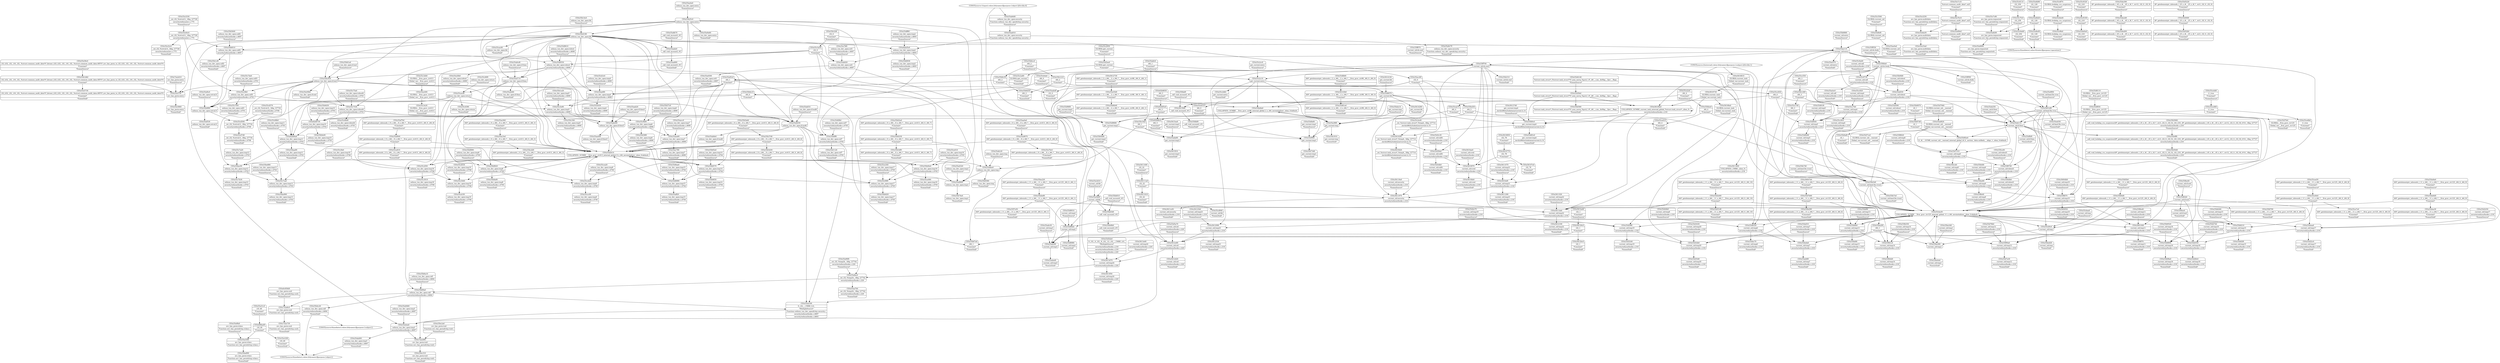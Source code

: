 digraph {
	CE0x55d0fb0 [shape=record,shape=Mrecord,label="{CE0x55d0fb0|selinux_tun_dev_open:sid7|security/selinux/hooks.c,4705|*SummSource*}"]
	CE0x55fb350 [shape=record,shape=Mrecord,label="{CE0x55fb350|current_sid:tmp14|security/selinux/hooks.c,218|*SummSource*}"]
	CE0x55aab20 [shape=record,shape=Mrecord,label="{CE0x55aab20|selinux_tun_dev_open:if.then5|*SummSource*}"]
	CE0x55ab620 [shape=record,shape=Mrecord,label="{CE0x55ab620|selinux_tun_dev_open:sid1|security/selinux/hooks.c,4697}"]
	CE0x55ad620 [shape=record,shape=Mrecord,label="{CE0x55ad620|GLOBAL:current_sid.__warned|Global_var:current_sid.__warned}"]
	CE0x55c2e40 [shape=record,shape=Mrecord,label="{CE0x55c2e40|_ret_%struct.task_struct*_%tmp4,_!dbg_!27714|./arch/x86/include/asm/current.h,14|*SummSource*}"]
	CE0x55e3250 [shape=record,shape=Mrecord,label="{CE0x55e3250|avc_has_perm:auditdata|Function::avc_has_perm&Arg::auditdata::|*SummSource*}"]
	CE0x55b61a0 [shape=record,shape=Mrecord,label="{CE0x55b61a0|selinux_tun_dev_open:if.end|*SummSource*}"]
	CE0x55b5640 [shape=record,shape=Mrecord,label="{CE0x55b5640|selinux_tun_dev_open:call2|security/selinux/hooks.c,4697|*SummSource*}"]
	CE0x55dfa60 [shape=record,shape=Mrecord,label="{CE0x55dfa60|get_current:tmp1|*SummSource*}"]
	CE0x55d5a70 [shape=record,shape=Mrecord,label="{CE0x55d5a70|current_sid:sid|security/selinux/hooks.c,220|*SummSource*}"]
	CE0x55e6890 [shape=record,shape=Mrecord,label="{CE0x55e6890|avc_has_perm:requested|Function::avc_has_perm&Arg::requested::|*SummSink*}"]
	CE0x55ac780 [shape=record,shape=Mrecord,label="{CE0x55ac780|selinux_tun_dev_open:tmp7|security/selinux/hooks.c,4699|*SummSink*}"]
	CE0x55ac940 [shape=record,shape=Mrecord,label="{CE0x55ac940|i64*_getelementptr_inbounds_(_9_x_i64_,_9_x_i64_*___llvm_gcov_ctr413,_i64_0,_i64_3)|*Constant*|*SummSource*}"]
	CE0x55dff60 [shape=record,shape=Mrecord,label="{CE0x55dff60|selinux_tun_dev_open:tmp2|security/selinux/hooks.c,4693|*SummSource*}"]
	CE0x55d3c30 [shape=record,shape=Mrecord,label="{CE0x55d3c30|current_sid:call4|security/selinux/hooks.c,218|*SummSource*}"]
	CE0x55d5de0 [shape=record,shape=Mrecord,label="{CE0x55d5de0|0:_i32,_4:_i32,_8:_i32,_12:_i32,_:_CMRE_4,8_|*MultipleSource*|security/selinux/hooks.c,218|security/selinux/hooks.c,218|security/selinux/hooks.c,220}"]
	CE0x55b1db0 [shape=record,shape=Mrecord,label="{CE0x55b1db0|i32_(i32,_i32,_i16,_i32,_%struct.common_audit_data*)*_bitcast_(i32_(i32,_i32,_i16,_i32,_%struct.common_audit_data.495*)*_avc_has_perm_to_i32_(i32,_i32,_i16,_i32,_%struct.common_audit_data*)*)|*Constant*}"]
	CE0x55b4180 [shape=record,shape=Mrecord,label="{CE0x55b4180|selinux_tun_dev_open:bb}"]
	CE0x6abd5e0 [shape=record,shape=Mrecord,label="{CE0x6abd5e0|selinux_tun_dev_open:tmp2|security/selinux/hooks.c,4693}"]
	CE0x55d8320 [shape=record,shape=Mrecord,label="{CE0x55d8320|current_sid:tmp6|security/selinux/hooks.c,218}"]
	CE0x55af530 [shape=record,shape=Mrecord,label="{CE0x55af530|selinux_tun_dev_open:retval.0|*SummSink*}"]
	CE0x56127d0 [shape=record,shape=Mrecord,label="{CE0x56127d0|get_current:tmp4|./arch/x86/include/asm/current.h,14|*SummSource*}"]
	CE0x55a8cd0 [shape=record,shape=Mrecord,label="{CE0x55a8cd0|selinux_tun_dev_open:if.then|*SummSource*}"]
	CE0x55a50b0 [shape=record,shape=Mrecord,label="{CE0x55a50b0|selinux_tun_dev_open:if.end|*SummSink*}"]
	CE0x55b0fd0 [shape=record,shape=Mrecord,label="{CE0x55b0fd0|current_sid:tobool|security/selinux/hooks.c,218|*SummSource*}"]
	CE0x5600db0 [shape=record,shape=Mrecord,label="{CE0x5600db0|current_sid:tmp10|security/selinux/hooks.c,218|*SummSource*}"]
	CE0x55fe7e0 [shape=record,shape=Mrecord,label="{CE0x55fe7e0|current_sid:land.lhs.true2|*SummSink*}"]
	CE0x5612730 [shape=record,shape=Mrecord,label="{CE0x5612730|i64*_getelementptr_inbounds_(_2_x_i64_,_2_x_i64_*___llvm_gcov_ctr98,_i64_0,_i64_1)|*Constant*|*SummSource*}"]
	CE0x55b14c0 [shape=record,shape=Mrecord,label="{CE0x55b14c0|selinux_tun_dev_open:bb|*SummSource*}"]
	CE0x5611a50 [shape=record,shape=Mrecord,label="{CE0x5611a50|current_sid:security|security/selinux/hooks.c,218|*SummSink*}"]
	CE0x5613d70 [shape=record,shape=Mrecord,label="{CE0x5613d70|current_sid:tmp24|security/selinux/hooks.c,220}"]
	"CONST[source:2(external),value:2(dynamic)][purpose:{subject}][SrcIdx:1]"
	CE0x55c3d40 [shape=record,shape=Mrecord,label="{CE0x55c3d40|GLOBAL:__llvm_gcov_ctr413|Global_var:__llvm_gcov_ctr413|*SummSource*}"]
	CE0x62b86c0 [shape=record,shape=Mrecord,label="{CE0x62b86c0|i64_5|*Constant*|*SummSink*}"]
	CE0x55b8600 [shape=record,shape=Mrecord,label="{CE0x55b8600|current_sid:tmp16|security/selinux/hooks.c,218}"]
	CE0x55d88a0 [shape=record,shape=Mrecord,label="{CE0x55d88a0|current_sid:tmp2}"]
	CE0x55c8e40 [shape=record,shape=Mrecord,label="{CE0x55c8e40|GLOBAL:lockdep_rcu_suspicious|*Constant*}"]
	CE0x55c8fe0 [shape=record,shape=Mrecord,label="{CE0x55c8fe0|GLOBAL:lockdep_rcu_suspicious|*Constant*|*SummSink*}"]
	CE0x55bde80 [shape=record,shape=Mrecord,label="{CE0x55bde80|i64*_getelementptr_inbounds_(_11_x_i64_,_11_x_i64_*___llvm_gcov_ctr125,_i64_0,_i64_1)|*Constant*}"]
	"CONST[source:1(input),value:2(dynamic)][purpose:{object}][SrcIdx:0]"
	CE0x55b8d20 [shape=record,shape=Mrecord,label="{CE0x55b8d20|selinux_tun_dev_open:tmp17|security/selinux/hooks.c,4705|*SummSink*}"]
	CE0x55a35d0 [shape=record,shape=Mrecord,label="{CE0x55a35d0|i64*_getelementptr_inbounds_(_2_x_i64_,_2_x_i64_*___llvm_gcov_ctr98,_i64_0,_i64_1)|*Constant*}"]
	CE0x55fccb0 [shape=record,shape=Mrecord,label="{CE0x55fccb0|current_sid:tmp8|security/selinux/hooks.c,218|*SummSink*}"]
	CE0x55cba30 [shape=record,shape=Mrecord,label="{CE0x55cba30|COLLAPSED:_GCMRE___llvm_gcov_ctr125_internal_global_11_x_i64_zeroinitializer:_elem_0:default:}"]
	CE0x55ab6d0 [shape=record,shape=Mrecord,label="{CE0x55ab6d0|selinux_tun_dev_open:security|Function::selinux_tun_dev_open&Arg::security::|*SummSource*}"]
	CE0x55ca2e0 [shape=record,shape=Mrecord,label="{CE0x55ca2e0|i64_4|*Constant*|*SummSource*}"]
	CE0x55cb510 [shape=record,shape=Mrecord,label="{CE0x55cb510|i64_0|*Constant*|*SummSink*}"]
	CE0x5615fd0 [shape=record,shape=Mrecord,label="{CE0x5615fd0|_call_void_mcount()_#3}"]
	CE0x55c7ca0 [shape=record,shape=Mrecord,label="{CE0x55c7ca0|selinux_tun_dev_open:tmp13|security/selinux/hooks.c,4703}"]
	CE0x56102f0 [shape=record,shape=Mrecord,label="{CE0x56102f0|_ret_%struct.task_struct*_%tmp4,_!dbg_!27714|./arch/x86/include/asm/current.h,14}"]
	CE0x55ac5a0 [shape=record,shape=Mrecord,label="{CE0x55ac5a0|i64*_getelementptr_inbounds_(_9_x_i64_,_9_x_i64_*___llvm_gcov_ctr413,_i64_0,_i64_3)|*Constant*}"]
	CE0x55ce010 [shape=record,shape=Mrecord,label="{CE0x55ce010|selinux_tun_dev_open:tmp16|security/selinux/hooks.c,4705|*SummSource*}"]
	CE0x56109e0 [shape=record,shape=Mrecord,label="{CE0x56109e0|COLLAPSED:_GCMRE_current_task_external_global_%struct.task_struct*:_elem_0::|security/selinux/hooks.c,218}"]
	CE0x55ca910 [shape=record,shape=Mrecord,label="{CE0x55ca910|i64*_getelementptr_inbounds_(_9_x_i64_,_9_x_i64_*___llvm_gcov_ctr413,_i64_0,_i64_8)|*Constant*|*SummSink*}"]
	CE0x5610970 [shape=record,shape=Mrecord,label="{CE0x5610970|current_sid:cred|security/selinux/hooks.c,218}"]
	CE0x55be990 [shape=record,shape=Mrecord,label="{CE0x55be990|selinux_tun_dev_open:tmp13|security/selinux/hooks.c,4703|*SummSink*}"]
	CE0x55b8890 [shape=record,shape=Mrecord,label="{CE0x55b8890|selinux_tun_dev_open:tmp8|security/selinux/hooks.c,4700|*SummSource*}"]
	CE0x55a3b90 [shape=record,shape=Mrecord,label="{CE0x55a3b90|current_sid:bb}"]
	CE0x5611400 [shape=record,shape=Mrecord,label="{CE0x5611400|i32_22|*Constant*|*SummSource*}"]
	CE0x55af4c0 [shape=record,shape=Mrecord,label="{CE0x55af4c0|selinux_tun_dev_open:retval.0|*SummSource*}"]
	CE0x55ff5f0 [shape=record,shape=Mrecord,label="{CE0x55ff5f0|current_sid:do.body|*SummSink*}"]
	CE0x5600f30 [shape=record,shape=Mrecord,label="{CE0x5600f30|current_sid:tmp10|security/selinux/hooks.c,218|*SummSink*}"]
	CE0x55fa6b0 [shape=record,shape=Mrecord,label="{CE0x55fa6b0|current_sid:tmp13|security/selinux/hooks.c,218}"]
	CE0x55a8ac0 [shape=record,shape=Mrecord,label="{CE0x55a8ac0|_ret_i32_%tmp24,_!dbg_!27742|security/selinux/hooks.c,220}"]
	CE0x55ce080 [shape=record,shape=Mrecord,label="{CE0x55ce080|selinux_tun_dev_open:tmp16|security/selinux/hooks.c,4705|*SummSink*}"]
	CE0x55be220 [shape=record,shape=Mrecord,label="{CE0x55be220|i64*_getelementptr_inbounds_(_11_x_i64_,_11_x_i64_*___llvm_gcov_ctr125,_i64_0,_i64_1)|*Constant*|*SummSource*}"]
	CE0x56168a0 [shape=record,shape=Mrecord,label="{CE0x56168a0|GLOBAL:current_task|Global_var:current_task|*SummSink*}"]
	CE0x55bac00 [shape=record,shape=Mrecord,label="{CE0x55bac00|selinux_tun_dev_open:tmp12|security/selinux/hooks.c,4703}"]
	CE0x55ff870 [shape=record,shape=Mrecord,label="{CE0x55ff870|current_sid:do.end|*SummSource*}"]
	CE0x55c9100 [shape=record,shape=Mrecord,label="{CE0x55c9100|i32_218|*Constant*}"]
	CE0x55f8740 [shape=record,shape=Mrecord,label="{CE0x55f8740|current_sid:tobool1|security/selinux/hooks.c,218}"]
	CE0x55fd4d0 [shape=record,shape=Mrecord,label="{CE0x55fd4d0|i64*_getelementptr_inbounds_(_11_x_i64_,_11_x_i64_*___llvm_gcov_ctr125,_i64_0,_i64_0)|*Constant*}"]
	CE0x55d2550 [shape=record,shape=Mrecord,label="{CE0x55d2550|current_sid:tmp18|security/selinux/hooks.c,218}"]
	CE0x55e8e00 [shape=record,shape=Mrecord,label="{CE0x55e8e00|i32_128|*Constant*|*SummSink*}"]
	CE0x55d2250 [shape=record,shape=Mrecord,label="{CE0x55d2250|current_sid:tmp17|security/selinux/hooks.c,218|*SummSource*}"]
	CE0x55d3fa0 [shape=record,shape=Mrecord,label="{CE0x55d3fa0|%struct.task_struct*_(%struct.task_struct**)*_asm_movq_%gs:$_1:P_,$0_,_r,im,_dirflag_,_fpsr_,_flags_}"]
	CE0x55a8c20 [shape=record,shape=Mrecord,label="{CE0x55a8c20|selinux_tun_dev_open:tmp|*SummSource*}"]
	CE0x5610770 [shape=record,shape=Mrecord,label="{CE0x5610770|i32_78|*Constant*}"]
	CE0x55c9bf0 [shape=record,shape=Mrecord,label="{CE0x55c9bf0|selinux_tun_dev_open:tmp6|security/selinux/hooks.c,4699}"]
	CE0x55ac400 [shape=record,shape=Mrecord,label="{CE0x55ac400|GLOBAL:__llvm_gcov_ctr413|Global_var:__llvm_gcov_ctr413}"]
	CE0x55cd500 [shape=record,shape=Mrecord,label="{CE0x55cd500|_ret_i32_%retval.0,_!dbg_!27734|security/selinux/hooks.c,4708}"]
	CE0x55d7310 [shape=record,shape=Mrecord,label="{CE0x55d7310|current_sid:tmp8|security/selinux/hooks.c,218}"]
	CE0x72a2d10 [shape=record,shape=Mrecord,label="{CE0x72a2d10|avc_has_perm:entry|*SummSource*}"]
	CE0x55fddb0 [shape=record,shape=Mrecord,label="{CE0x55fddb0|current_sid:tobool1|security/selinux/hooks.c,218|*SummSink*}"]
	CE0x55b6b40 [shape=record,shape=Mrecord,label="{CE0x55b6b40|i64*_getelementptr_inbounds_(_2_x_i64_,_2_x_i64_*___llvm_gcov_ctr98,_i64_0,_i64_1)|*Constant*|*SummSink*}"]
	CE0x55ca410 [shape=record,shape=Mrecord,label="{CE0x55ca410|i64_4|*Constant*|*SummSink*}"]
	"CONST[source:0(mediator),value:2(dynamic)][purpose:{subject}]"
	CE0x55c7de0 [shape=record,shape=Mrecord,label="{CE0x55c7de0|selinux_tun_dev_open:call3|security/selinux/hooks.c,4701|*SummSource*}"]
	CE0x55b6010 [shape=record,shape=Mrecord,label="{CE0x55b6010|selinux_tun_dev_open:call2|security/selinux/hooks.c,4697}"]
	CE0x55cd570 [shape=record,shape=Mrecord,label="{CE0x55cd570|_ret_i32_%retval.0,_!dbg_!27734|security/selinux/hooks.c,4708|*SummSource*}"]
	CE0x55cc550 [shape=record,shape=Mrecord,label="{CE0x55cc550|i64_3|*Constant*|*SummSource*}"]
	CE0x55fed30 [shape=record,shape=Mrecord,label="{CE0x55fed30|i64_5|*Constant*}"]
	CE0x55b6570 [shape=record,shape=Mrecord,label="{CE0x55b6570|selinux_tun_dev_open:tmp14|security/selinux/hooks.c,4704}"]
	CE0x55aa0a0 [shape=record,shape=Mrecord,label="{CE0x55aa0a0|i64*_getelementptr_inbounds_(_9_x_i64_,_9_x_i64_*___llvm_gcov_ctr413,_i64_0,_i64_0)|*Constant*|*SummSource*}"]
	CE0x55d44b0 [shape=record,shape=Mrecord,label="{CE0x55d44b0|current_sid:tmp6|security/selinux/hooks.c,218|*SummSource*}"]
	CE0x55dfef0 [shape=record,shape=Mrecord,label="{CE0x55dfef0|GLOBAL:current_sid|*Constant*}"]
	CE0x55a32f0 [shape=record,shape=Mrecord,label="{CE0x55a32f0|i16_49|*Constant*|*SummSink*}"]
	CE0x55d92e0 [shape=record,shape=Mrecord,label="{CE0x55d92e0|0:_i8,_:_GCMR_current_sid.__warned_internal_global_i8_0,_section_.data.unlikely_,_align_1:_elem_0:default:}"]
	CE0x55a82f0 [shape=record,shape=Mrecord,label="{CE0x55a82f0|avc_has_perm:requested|Function::avc_has_perm&Arg::requested::}"]
	CE0x55d4140 [shape=record,shape=Mrecord,label="{CE0x55d4140|%struct.task_struct*_(%struct.task_struct**)*_asm_movq_%gs:$_1:P_,$0_,_r,im,_dirflag_,_fpsr_,_flags_|*SummSource*}"]
	CE0x55b69a0 [shape=record,shape=Mrecord,label="{CE0x55b69a0|selinux_tun_dev_open:call|security/selinux/hooks.c,4694}"]
	CE0x55ce7e0 [shape=record,shape=Mrecord,label="{CE0x55ce7e0|i64*_getelementptr_inbounds_(_11_x_i64_,_11_x_i64_*___llvm_gcov_ctr125,_i64_0,_i64_8)|*Constant*|*SummSink*}"]
	CE0x62b8730 [shape=record,shape=Mrecord,label="{CE0x62b8730|selinux_tun_dev_open:tmp10|security/selinux/hooks.c,4703}"]
	CE0x55b67a0 [shape=record,shape=Mrecord,label="{CE0x55b67a0|i64_1|*Constant*|*SummSink*}"]
	CE0x55ff550 [shape=record,shape=Mrecord,label="{CE0x55ff550|current_sid:do.body|*SummSource*}"]
	CE0x55d9680 [shape=record,shape=Mrecord,label="{CE0x55d9680|get_current:tmp2}"]
	CE0x55a9900 [shape=record,shape=Mrecord,label="{CE0x55a9900|selinux_tun_dev_open:tmp1}"]
	CE0x55dea30 [shape=record,shape=Mrecord,label="{CE0x55dea30|i64*_getelementptr_inbounds_(_11_x_i64_,_11_x_i64_*___llvm_gcov_ctr125,_i64_0,_i64_9)|*Constant*|*SummSink*}"]
	CE0x55a9c70 [shape=record,shape=Mrecord,label="{CE0x55a9c70|selinux_tun_dev_open:security|Function::selinux_tun_dev_open&Arg::security::|*SummSink*}"]
	CE0x5616730 [shape=record,shape=Mrecord,label="{CE0x5616730|GLOBAL:current_task|Global_var:current_task}"]
	CE0x5611970 [shape=record,shape=Mrecord,label="{CE0x5611970|current_sid:security|security/selinux/hooks.c,218}"]
	CE0x55cb3c0 [shape=record,shape=Mrecord,label="{CE0x55cb3c0|selinux_tun_dev_open:tmp4|security/selinux/hooks.c,4699|*SummSource*}"]
	CE0x55fefd0 [shape=record,shape=Mrecord,label="{CE0x55fefd0|current_sid:tmp9|security/selinux/hooks.c,218|*SummSource*}"]
	CE0x55d39a0 [shape=record,shape=Mrecord,label="{CE0x55d39a0|current_sid:call4|security/selinux/hooks.c,218}"]
	CE0x55c6a60 [shape=record,shape=Mrecord,label="{CE0x55c6a60|i32_256|*Constant*|*SummSink*}"]
	CE0x5611290 [shape=record,shape=Mrecord,label="{CE0x5611290|current_sid:tmp21|security/selinux/hooks.c,218|*SummSink*}"]
	CE0x55ade30 [shape=record,shape=Mrecord,label="{CE0x55ade30|current_sid:tmp3|*SummSource*}"]
	CE0x55b6860 [shape=record,shape=Mrecord,label="{CE0x55b6860|current_sid:entry|*SummSource*}"]
	CE0x55ca270 [shape=record,shape=Mrecord,label="{CE0x55ca270|i64_4|*Constant*}"]
	CE0x55fdaf0 [shape=record,shape=Mrecord,label="{CE0x55fdaf0|_call_void_mcount()_#3|*SummSource*}"]
	CE0x55bed20 [shape=record,shape=Mrecord,label="{CE0x55bed20|current_sid:tmp|*SummSink*}"]
	CE0x5615f10 [shape=record,shape=Mrecord,label="{CE0x5615f10|get_current:tmp3|*SummSink*}"]
	CE0x55deaa0 [shape=record,shape=Mrecord,label="{CE0x55deaa0|current_sid:tmp17|security/selinux/hooks.c,218}"]
	CE0x55ba2f0 [shape=record,shape=Mrecord,label="{CE0x55ba2f0|i64_1|*Constant*}"]
	CE0x55d8980 [shape=record,shape=Mrecord,label="{CE0x55d8980|current_sid:tmp2|*SummSink*}"]
	CE0x55b1910 [shape=record,shape=Mrecord,label="{CE0x55b1910|get_current:tmp|*SummSink*}"]
	CE0x55a4500 [shape=record,shape=Mrecord,label="{CE0x55a4500|selinux_tun_dev_open:sid1|security/selinux/hooks.c,4697|*SummSink*}"]
	CE0x55d29f0 [shape=record,shape=Mrecord,label="{CE0x55d29f0|current_sid:tmp19|security/selinux/hooks.c,218}"]
	CE0x55cb9c0 [shape=record,shape=Mrecord,label="{CE0x55cb9c0|current_sid:tmp}"]
	CE0x55cd1f0 [shape=record,shape=Mrecord,label="{CE0x55cd1f0|selinux_tun_dev_open:tmp19|security/selinux/hooks.c,4708|*SummSink*}"]
	CE0x55b1cf0 [shape=record,shape=Mrecord,label="{CE0x55b1cf0|selinux_tun_dev_open:call2|security/selinux/hooks.c,4697|*SummSink*}"]
	CE0x55fbe40 [shape=record,shape=Mrecord,label="{CE0x55fbe40|current_sid:if.end|*SummSource*}"]
	CE0x55b1210 [shape=record,shape=Mrecord,label="{CE0x55b1210|i64_2|*Constant*}"]
	CE0x55bc310 [shape=record,shape=Mrecord,label="{CE0x55bc310|avc_has_perm:tsid|Function::avc_has_perm&Arg::tsid::|*SummSink*}"]
	CE0x55d31d0 [shape=record,shape=Mrecord,label="{CE0x55d31d0|i64*_getelementptr_inbounds_(_11_x_i64_,_11_x_i64_*___llvm_gcov_ctr125,_i64_0,_i64_10)|*Constant*|*SummSink*}"]
	CE0x55de8a0 [shape=record,shape=Mrecord,label="{CE0x55de8a0|i64*_getelementptr_inbounds_(_11_x_i64_,_11_x_i64_*___llvm_gcov_ctr125,_i64_0,_i64_9)|*Constant*|*SummSource*}"]
	CE0x55ae110 [shape=record,shape=Mrecord,label="{CE0x55ae110|current_sid:entry}"]
	CE0x55b6650 [shape=record,shape=Mrecord,label="{CE0x55b6650|selinux_tun_dev_open:tmp14|security/selinux/hooks.c,4704|*SummSink*}"]
	CE0x55d7b60 [shape=record,shape=Mrecord,label="{CE0x55d7b60|i64*_getelementptr_inbounds_(_11_x_i64_,_11_x_i64_*___llvm_gcov_ctr125,_i64_0,_i64_6)|*Constant*}"]
	CE0x55b5ab0 [shape=record,shape=Mrecord,label="{CE0x55b5ab0|i64*_getelementptr_inbounds_(_9_x_i64_,_9_x_i64_*___llvm_gcov_ctr413,_i64_0,_i64_6)|*Constant*|*SummSource*}"]
	CE0x55b3df0 [shape=record,shape=Mrecord,label="{CE0x55b3df0|i64*_getelementptr_inbounds_(_9_x_i64_,_9_x_i64_*___llvm_gcov_ctr413,_i64_0,_i64_7)|*Constant*|*SummSink*}"]
	CE0x55bb5d0 [shape=record,shape=Mrecord,label="{CE0x55bb5d0|_call_void_mcount()_#3}"]
	CE0x55a76c0 [shape=record,shape=Mrecord,label="{CE0x55a76c0|i64*_getelementptr_inbounds_(_9_x_i64_,_9_x_i64_*___llvm_gcov_ctr413,_i64_0,_i64_0)|*Constant*|*SummSink*}"]
	CE0x55c7530 [shape=record,shape=Mrecord,label="{CE0x55c7530|selinux_tun_dev_open:tobool4|security/selinux/hooks.c,4703}"]
	CE0x55fd5b0 [shape=record,shape=Mrecord,label="{CE0x55fd5b0|i64*_getelementptr_inbounds_(_11_x_i64_,_11_x_i64_*___llvm_gcov_ctr125,_i64_0,_i64_0)|*Constant*|*SummSource*}"]
	CE0x55e6a50 [shape=record,shape=Mrecord,label="{CE0x55e6a50|avc_has_perm:auditdata|Function::avc_has_perm&Arg::auditdata::}"]
	CE0x55fd790 [shape=record,shape=Mrecord,label="{CE0x55fd790|i64*_getelementptr_inbounds_(_11_x_i64_,_11_x_i64_*___llvm_gcov_ctr125,_i64_0,_i64_0)|*Constant*|*SummSink*}"]
	CE0x5615ea0 [shape=record,shape=Mrecord,label="{CE0x5615ea0|get_current:tmp3|*SummSource*}"]
	CE0x55cc820 [shape=record,shape=Mrecord,label="{CE0x55cc820|current_sid:tmp4|security/selinux/hooks.c,218|*SummSource*}"]
	CE0x55c3440 [shape=record,shape=Mrecord,label="{CE0x55c3440|selinux_tun_dev_open:tmp19|security/selinux/hooks.c,4708}"]
	CE0x55e7c80 [shape=record,shape=Mrecord,label="{CE0x55e7c80|avc_has_perm:requested|Function::avc_has_perm&Arg::requested::|*SummSource*}"]
	CE0x55d22c0 [shape=record,shape=Mrecord,label="{CE0x55d22c0|current_sid:tmp17|security/selinux/hooks.c,218|*SummSink*}"]
	CE0x55ba890 [shape=record,shape=Mrecord,label="{CE0x55ba890|avc_has_perm:tclass|Function::avc_has_perm&Arg::tclass::|*SummSink*}"]
	CE0x55e56c0 [shape=record,shape=Mrecord,label="{CE0x55e56c0|i32_(i32,_i32,_i16,_i32,_%struct.common_audit_data*)*_bitcast_(i32_(i32,_i32,_i16,_i32,_%struct.common_audit_data.495*)*_avc_has_perm_to_i32_(i32,_i32,_i16,_i32,_%struct.common_audit_data*)*)|*Constant*|*SummSource*}"]
	CE0x55e69e0 [shape=record,shape=Mrecord,label="{CE0x55e69e0|%struct.common_audit_data*_null|*Constant*|*SummSink*}"]
	CE0x55fb1c0 [shape=record,shape=Mrecord,label="{CE0x55fb1c0|current_sid:tmp14|security/selinux/hooks.c,218}"]
	CE0x55c5560 [shape=record,shape=Mrecord,label="{CE0x55c5560|GLOBAL:current_sid|*Constant*|*SummSource*}"]
	CE0x55a90f0 [shape=record,shape=Mrecord,label="{CE0x55a90f0|_ret_i32_%tmp24,_!dbg_!27742|security/selinux/hooks.c,220|*SummSource*}"]
	CE0x55b9970 [shape=record,shape=Mrecord,label="{CE0x55b9970|i8_1|*Constant*|*SummSource*}"]
	CE0x55abf10 [shape=record,shape=Mrecord,label="{CE0x55abf10|selinux_tun_dev_open:if.end6|*SummSource*}"]
	CE0x55fbee0 [shape=record,shape=Mrecord,label="{CE0x55fbee0|current_sid:if.end|*SummSink*}"]
	CE0x55bc2a0 [shape=record,shape=Mrecord,label="{CE0x55bc2a0|avc_has_perm:tsid|Function::avc_has_perm&Arg::tsid::|*SummSource*}"]
	CE0x55ff700 [shape=record,shape=Mrecord,label="{CE0x55ff700|current_sid:do.end}"]
	CE0x55dfcb0 [shape=record,shape=Mrecord,label="{CE0x55dfcb0|current_sid:if.end}"]
	CE0x55af7b0 [shape=record,shape=Mrecord,label="{CE0x55af7b0|i64*_getelementptr_inbounds_(_9_x_i64_,_9_x_i64_*___llvm_gcov_ctr413,_i64_0,_i64_8)|*Constant*|*SummSource*}"]
	CE0x5611800 [shape=record,shape=Mrecord,label="{CE0x5611800|COLLAPSED:_CMRE:_elem_0::|security/selinux/hooks.c,218}"]
	CE0x55d2e70 [shape=record,shape=Mrecord,label="{CE0x55d2e70|current_sid:tmp19|security/selinux/hooks.c,218|*SummSource*}"]
	CE0x55c9a40 [shape=record,shape=Mrecord,label="{CE0x55c9a40|current_sid:call|security/selinux/hooks.c,218|*SummSource*}"]
	CE0x55fdbf0 [shape=record,shape=Mrecord,label="{CE0x55fdbf0|_call_void_mcount()_#3|*SummSink*}"]
	CE0x55a9fa0 [shape=record,shape=Mrecord,label="{CE0x55a9fa0|avc_has_perm:tclass|Function::avc_has_perm&Arg::tclass::|*SummSource*}"]
	CE0x55b5d30 [shape=record,shape=Mrecord,label="{CE0x55b5d30|i64*_getelementptr_inbounds_(_9_x_i64_,_9_x_i64_*___llvm_gcov_ctr413,_i64_0,_i64_6)|*Constant*|*SummSink*}"]
	CE0x55d6aa0 [shape=record,shape=Mrecord,label="{CE0x55d6aa0|selinux_tun_dev_open:tmp15|security/selinux/hooks.c,4704|*SummSource*}"]
	CE0x55cbaa0 [shape=record,shape=Mrecord,label="{CE0x55cbaa0|current_sid:tmp|*SummSource*}"]
	CE0x55cb430 [shape=record,shape=Mrecord,label="{CE0x55cb430|selinux_tun_dev_open:tmp4|security/selinux/hooks.c,4699|*SummSink*}"]
	CE0x55ab410 [shape=record,shape=Mrecord,label="{CE0x55ab410|COLLAPSED:_GCMRE___llvm_gcov_ctr413_internal_global_9_x_i64_zeroinitializer:_elem_0:default:}"]
	CE0x55f8620 [shape=record,shape=Mrecord,label="{CE0x55f8620|current_sid:tmp8|security/selinux/hooks.c,218|*SummSource*}"]
	CE0x55a4ea0 [shape=record,shape=Mrecord,label="{CE0x55a4ea0|selinux_tun_dev_open:tmp3|security/selinux/hooks.c,4697}"]
	CE0x55d3db0 [shape=record,shape=Mrecord,label="{CE0x55d3db0|current_sid:call4|security/selinux/hooks.c,218|*SummSink*}"]
	CE0x55eb110 [shape=record,shape=Mrecord,label="{CE0x55eb110|current_sid:if.then}"]
	CE0x55dfb80 [shape=record,shape=Mrecord,label="{CE0x55dfb80|i64*_getelementptr_inbounds_(_2_x_i64_,_2_x_i64_*___llvm_gcov_ctr98,_i64_0,_i64_0)|*Constant*|*SummSource*}"]
	CE0x55c4390 [shape=record,shape=Mrecord,label="{CE0x55c4390|selinux_tun_dev_open:return|*SummSink*}"]
	CE0x55b8820 [shape=record,shape=Mrecord,label="{CE0x55b8820|selinux_tun_dev_open:tmp8|security/selinux/hooks.c,4700}"]
	CE0x55b9d30 [shape=record,shape=Mrecord,label="{CE0x55b9d30|selinux_tun_dev_open:tmp10|security/selinux/hooks.c,4703|*SummSource*}"]
	CE0x55faf60 [shape=record,shape=Mrecord,label="{CE0x55faf60|current_sid:tmp13|security/selinux/hooks.c,218|*SummSource*}"]
	CE0x55bde10 [shape=record,shape=Mrecord,label="{CE0x55bde10|get_current:tmp|*SummSource*}"]
	CE0x55bdda0 [shape=record,shape=Mrecord,label="{CE0x55bdda0|COLLAPSED:_GCMRE___llvm_gcov_ctr98_internal_global_2_x_i64_zeroinitializer:_elem_0:default:}"]
	CE0x5612090 [shape=record,shape=Mrecord,label="{CE0x5612090|current_sid:tmp23|security/selinux/hooks.c,218}"]
	CE0x55d1120 [shape=record,shape=Mrecord,label="{CE0x55d1120|selinux_tun_dev_open:sid7|security/selinux/hooks.c,4705|*SummSink*}"]
	CE0x55a9670 [shape=record,shape=Mrecord,label="{CE0x55a9670|i64*_getelementptr_inbounds_(_9_x_i64_,_9_x_i64_*___llvm_gcov_ctr413,_i64_0,_i64_0)|*Constant*}"]
	CE0x55de400 [shape=record,shape=Mrecord,label="{CE0x55de400|i8*_getelementptr_inbounds_(_45_x_i8_,_45_x_i8_*_.str12,_i32_0,_i32_0)|*Constant*|*SummSink*}"]
	CE0x55a3d10 [shape=record,shape=Mrecord,label="{CE0x55a3d10|current_sid:bb|*SummSource*}"]
	CE0x752a6c0 [shape=record,shape=Mrecord,label="{CE0x752a6c0|avc_has_perm:ssid|Function::avc_has_perm&Arg::ssid::}"]
	CE0x55aa440 [shape=record,shape=Mrecord,label="{CE0x55aa440|selinux_tun_dev_open:if.then5|*SummSink*}"]
	CE0x55cc630 [shape=record,shape=Mrecord,label="{CE0x55cc630|i64_0|*Constant*}"]
	CE0x62b85e0 [shape=record,shape=Mrecord,label="{CE0x62b85e0|i64_5|*Constant*}"]
	CE0x55eb250 [shape=record,shape=Mrecord,label="{CE0x55eb250|current_sid:if.then|*SummSource*}"]
	CE0x55d7060 [shape=record,shape=Mrecord,label="{CE0x55d7060|GLOBAL:current_sid.__warned|Global_var:current_sid.__warned|*SummSource*}"]
	CE0x55b25c0 [shape=record,shape=Mrecord,label="{CE0x55b25c0|selinux_tun_dev_open:entry}"]
	CE0x55e32c0 [shape=record,shape=Mrecord,label="{CE0x55e32c0|_ret_i32_%retval.0,_!dbg_!27728|security/selinux/avc.c,775|*SummSink*}"]
	CE0x55b1280 [shape=record,shape=Mrecord,label="{CE0x55b1280|i64_3|*Constant*}"]
	CE0x55b50d0 [shape=record,shape=Mrecord,label="{CE0x55b50d0|_call_void_lockdep_rcu_suspicious(i8*_getelementptr_inbounds_(_25_x_i8_,_25_x_i8_*_.str3,_i32_0,_i32_0),_i32_218,_i8*_getelementptr_inbounds_(_45_x_i8_,_45_x_i8_*_.str12,_i32_0,_i32_0))_#10,_!dbg_!27727|security/selinux/hooks.c,218|*SummSink*}"]
	CE0x55f8e40 [shape=record,shape=Mrecord,label="{CE0x55f8e40|current_sid:tmp11|security/selinux/hooks.c,218|*SummSource*}"]
	CE0x55af250 [shape=record,shape=Mrecord,label="{CE0x55af250|current_sid:tobool|security/selinux/hooks.c,218}"]
	CE0x55ea030 [shape=record,shape=Mrecord,label="{CE0x55ea030|current_sid:land.lhs.true|*SummSink*}"]
	CE0x55abd00 [shape=record,shape=Mrecord,label="{CE0x55abd00|selinux_tun_dev_open:tmp3|security/selinux/hooks.c,4697|*SummSink*}"]
	CE0x55fd0c0 [shape=record,shape=Mrecord,label="{CE0x55fd0c0|get_current:tmp4|./arch/x86/include/asm/current.h,14}"]
	CE0x55b37d0 [shape=record,shape=Mrecord,label="{CE0x55b37d0|i64*_getelementptr_inbounds_(_9_x_i64_,_9_x_i64_*___llvm_gcov_ctr413,_i64_0,_i64_6)|*Constant*}"]
	CE0x55abfc0 [shape=record,shape=Mrecord,label="{CE0x55abfc0|i64_1|*Constant*|*SummSource*}"]
	CE0x55af640 [shape=record,shape=Mrecord,label="{CE0x55af640|i64*_getelementptr_inbounds_(_9_x_i64_,_9_x_i64_*___llvm_gcov_ctr413,_i64_0,_i64_8)|*Constant*}"]
	CE0x5611da0 [shape=record,shape=Mrecord,label="{CE0x5611da0|current_sid:tmp22|security/selinux/hooks.c,218}"]
	CE0x55c3010 [shape=record,shape=Mrecord,label="{CE0x55c3010|selinux_tun_dev_open:tmp18|security/selinux/hooks.c,4708|*SummSink*}"]
	CE0x55a8ee0 [shape=record,shape=Mrecord,label="{CE0x55a8ee0|selinux_tun_dev_open:tmp}"]
	CE0x5612d20 [shape=record,shape=Mrecord,label="{CE0x5612d20|current_sid:sid|security/selinux/hooks.c,220|*SummSink*}"]
	CE0x55d6990 [shape=record,shape=Mrecord,label="{CE0x55d6990|selinux_tun_dev_open:tmp15|security/selinux/hooks.c,4704}"]
	CE0x55b58f0 [shape=record,shape=Mrecord,label="{CE0x55b58f0|selinux_tun_dev_open:tmp6|security/selinux/hooks.c,4699|*SummSink*}"]
	CE0x752a730 [shape=record,shape=Mrecord,label="{CE0x752a730|avc_has_perm:ssid|Function::avc_has_perm&Arg::ssid::|*SummSink*}"]
	CE0x55dfbf0 [shape=record,shape=Mrecord,label="{CE0x55dfbf0|current_sid:if.then|*SummSink*}"]
	CE0x55b9af0 [shape=record,shape=Mrecord,label="{CE0x55b9af0|i8_1|*Constant*|*SummSink*}"]
	CE0x55aade0 [shape=record,shape=Mrecord,label="{CE0x55aade0|_call_void_mcount()_#3}"]
	CE0x55cea50 [shape=record,shape=Mrecord,label="{CE0x55cea50|i64*_getelementptr_inbounds_(_11_x_i64_,_11_x_i64_*___llvm_gcov_ctr125,_i64_0,_i64_8)|*Constant*|*SummSource*}"]
	CE0x55c2fa0 [shape=record,shape=Mrecord,label="{CE0x55c2fa0|selinux_tun_dev_open:tmp18|security/selinux/hooks.c,4708|*SummSource*}"]
	CE0x55aecc0 [shape=record,shape=Mrecord,label="{CE0x55aecc0|selinux_tun_dev_open:tmp7|security/selinux/hooks.c,4699|*SummSource*}"]
	CE0x55e8d20 [shape=record,shape=Mrecord,label="{CE0x55e8d20|i32_128|*Constant*}"]
	CE0x55a31c0 [shape=record,shape=Mrecord,label="{CE0x55a31c0|i16_49|*Constant*|*SummSource*}"]
	CE0x72a2d80 [shape=record,shape=Mrecord,label="{CE0x72a2d80|avc_has_perm:tsid|Function::avc_has_perm&Arg::tsid::}"]
	CE0x55d8910 [shape=record,shape=Mrecord,label="{CE0x55d8910|current_sid:tmp2|*SummSource*}"]
	CE0x55be880 [shape=record,shape=Mrecord,label="{CE0x55be880|selinux_tun_dev_open:tmp13|security/selinux/hooks.c,4703|*SummSource*}"]
	CE0x55cd940 [shape=record,shape=Mrecord,label="{CE0x55cd940|current_sid:bb|*SummSink*}"]
	CE0x55ae6f0 [shape=record,shape=Mrecord,label="{CE0x55ae6f0|selinux_tun_dev_open:tmp4|security/selinux/hooks.c,4699}"]
	CE0x55e3330 [shape=record,shape=Mrecord,label="{CE0x55e3330|_ret_i32_%retval.0,_!dbg_!27728|security/selinux/avc.c,775|*SummSource*}"]
	CE0x5611f20 [shape=record,shape=Mrecord,label="{CE0x5611f20|current_sid:tmp22|security/selinux/hooks.c,218|*SummSource*}"]
	CE0x55aa180 [shape=record,shape=Mrecord,label="{CE0x55aa180|0:_i32,_:_CMRE_0,4_|*MultipleSource*|Function::selinux_tun_dev_open&Arg::security::|security/selinux/hooks.c,4697|security/selinux/hooks.c,4693}"]
	CE0x55bf380 [shape=record,shape=Mrecord,label="{CE0x55bf380|%struct.task_struct*_(%struct.task_struct**)*_asm_movq_%gs:$_1:P_,$0_,_r,im,_dirflag_,_fpsr_,_flags_|*SummSink*}"]
	CE0x55aabd0 [shape=record,shape=Mrecord,label="{CE0x55aabd0|i32_0|*Constant*|*SummSink*}"]
	CE0x55c2a80 [shape=record,shape=Mrecord,label="{CE0x55c2a80|GLOBAL:get_current|*Constant*|*SummSink*}"]
	CE0x55d3240 [shape=record,shape=Mrecord,label="{CE0x55d3240|current_sid:tmp19|security/selinux/hooks.c,218|*SummSink*}"]
	CE0x55aa7b0 [shape=record,shape=Mrecord,label="{CE0x55aa7b0|_ret_i32_%tmp24,_!dbg_!27742|security/selinux/hooks.c,220|*SummSink*}"]
	CE0x55e8d90 [shape=record,shape=Mrecord,label="{CE0x55e8d90|i32_128|*Constant*|*SummSource*}"]
	CE0x55cd7d0 [shape=record,shape=Mrecord,label="{CE0x55cd7d0|_ret_i32_%retval.0,_!dbg_!27734|security/selinux/hooks.c,4708|*SummSink*}"]
	CE0x55b6930 [shape=record,shape=Mrecord,label="{CE0x55b6930|selinux_tun_dev_open:tmp2|security/selinux/hooks.c,4693|*SummSink*}"]
	CE0x55e7b10 [shape=record,shape=Mrecord,label="{CE0x55e7b10|%struct.common_audit_data*_null|*Constant*}"]
	CE0x55d71e0 [shape=record,shape=Mrecord,label="{CE0x55d71e0|GLOBAL:current_sid.__warned|Global_var:current_sid.__warned|*SummSink*}"]
	CE0x5612190 [shape=record,shape=Mrecord,label="{CE0x5612190|current_sid:tmp22|security/selinux/hooks.c,218|*SummSink*}"]
	CE0x55deda0 [shape=record,shape=Mrecord,label="{CE0x55deda0|current_sid:tmp7|security/selinux/hooks.c,218}"]
	CE0x55c7fc0 [shape=record,shape=Mrecord,label="{CE0x55c7fc0|i32_256|*Constant*}"]
	CE0x55c3e20 [shape=record,shape=Mrecord,label="{CE0x55c3e20|GLOBAL:__llvm_gcov_ctr413|Global_var:__llvm_gcov_ctr413|*SummSink*}"]
	CE0x55d9550 [shape=record,shape=Mrecord,label="{CE0x55d9550|selinux_tun_dev_open:tobool|security/selinux/hooks.c,4699}"]
	CE0x55aa860 [shape=record,shape=Mrecord,label="{CE0x55aa860|_call_void_mcount()_#3|*SummSink*}"]
	CE0x55cca20 [shape=record,shape=Mrecord,label="{CE0x55cca20|selinux_tun_dev_open:tmp9|security/selinux/hooks.c,4700|*SummSource*}"]
	CE0x55c7a20 [shape=record,shape=Mrecord,label="{CE0x55c7a20|selinux_tun_dev_open:tmp12|security/selinux/hooks.c,4703|*SummSource*}"]
	CE0x55a9460 [shape=record,shape=Mrecord,label="{CE0x55a9460|selinux_tun_dev_open:tmp3|security/selinux/hooks.c,4697|*SummSource*}"]
	CE0x55ffe40 [shape=record,shape=Mrecord,label="{CE0x55ffe40|current_sid:tmp9|security/selinux/hooks.c,218|*SummSink*}"]
	CE0x55b8210 [shape=record,shape=Mrecord,label="{CE0x55b8210|current_sid:tmp15|security/selinux/hooks.c,218}"]
	CE0x55de6d0 [shape=record,shape=Mrecord,label="{CE0x55de6d0|i64*_getelementptr_inbounds_(_11_x_i64_,_11_x_i64_*___llvm_gcov_ctr125,_i64_0,_i64_9)|*Constant*}"]
	CE0x55d96f0 [shape=record,shape=Mrecord,label="{CE0x55d96f0|get_current:tmp2|*SummSource*}"]
	CE0x55d35d0 [shape=record,shape=Mrecord,label="{CE0x55d35d0|current_sid:tmp20|security/selinux/hooks.c,218|*SummSink*}"]
	CE0x55ae4e0 [shape=record,shape=Mrecord,label="{CE0x55ae4e0|selinux_tun_dev_open:entry|*SummSource*}"]
	CE0x5610ae0 [shape=record,shape=Mrecord,label="{CE0x5610ae0|current_sid:cred|security/selinux/hooks.c,218|*SummSource*}"]
	CE0x55b8ff0 [shape=record,shape=Mrecord,label="{CE0x55b8ff0|selinux_tun_dev_open:sid7|security/selinux/hooks.c,4705}"]
	CE0x55e7c10 [shape=record,shape=Mrecord,label="{CE0x55e7c10|%struct.common_audit_data*_null|*Constant*|*SummSource*}"]
	CE0x55b8280 [shape=record,shape=Mrecord,label="{CE0x55b8280|current_sid:tmp15|security/selinux/hooks.c,218|*SummSource*}"]
	CE0x55b0dd0 [shape=record,shape=Mrecord,label="{CE0x55b0dd0|get_current:tmp2|*SummSink*}"]
	CE0x55b1e20 [shape=record,shape=Mrecord,label="{CE0x55b1e20|selinux_tun_dev_open:tmp5|security/selinux/hooks.c,4699|*SummSource*}"]
	CE0x55a8b70 [shape=record,shape=Mrecord,label="{CE0x55a8b70|_call_void_mcount()_#3|*SummSource*}"]
	CE0x55de0e0 [shape=record,shape=Mrecord,label="{CE0x55de0e0|i32_218|*Constant*|*SummSink*}"]
	CE0x55ab8e0 [shape=record,shape=Mrecord,label="{CE0x55ab8e0|selinux_tun_dev_open:if.end6|*SummSink*}"]
	CE0x56119e0 [shape=record,shape=Mrecord,label="{CE0x56119e0|current_sid:security|security/selinux/hooks.c,218|*SummSource*}"]
	CE0x55b02a0 [shape=record,shape=Mrecord,label="{CE0x55b02a0|i64*_getelementptr_inbounds_(_9_x_i64_,_9_x_i64_*___llvm_gcov_ctr413,_i64_0,_i64_7)|*Constant*|*SummSource*}"]
	CE0x5612bc0 [shape=record,shape=Mrecord,label="{CE0x5612bc0|i32_1|*Constant*|*SummSink*}"]
	CE0x55c2f30 [shape=record,shape=Mrecord,label="{CE0x55c2f30|selinux_tun_dev_open:tmp18|security/selinux/hooks.c,4708}"]
	CE0x55f8f70 [shape=record,shape=Mrecord,label="{CE0x55f8f70|current_sid:tmp11|security/selinux/hooks.c,218|*SummSink*}"]
	CE0x55ccb20 [shape=record,shape=Mrecord,label="{CE0x55ccb20|selinux_tun_dev_open:tmp9|security/selinux/hooks.c,4700}"]
	CE0x55def10 [shape=record,shape=Mrecord,label="{CE0x55def10|current_sid:tmp7|security/selinux/hooks.c,218|*SummSource*}"]
	CE0x5610850 [shape=record,shape=Mrecord,label="{CE0x5610850|i32_78|*Constant*|*SummSource*}"]
	CE0x55b6e10 [shape=record,shape=Mrecord,label="{CE0x55b6e10|i64_0|*Constant*}"]
	CE0x55fafd0 [shape=record,shape=Mrecord,label="{CE0x55fafd0|current_sid:tmp13|security/selinux/hooks.c,218|*SummSink*}"]
	CE0x55a9250 [shape=record,shape=Mrecord,label="{CE0x55a9250|selinux_tun_dev_open:if.end6}"]
	CE0x55b6c50 [shape=record,shape=Mrecord,label="{CE0x55b6c50|i64_2|*Constant*}"]
	CE0x55cacd0 [shape=record,shape=Mrecord,label="{CE0x55cacd0|selinux_tun_dev_open:return}"]
	CE0x55a95c0 [shape=record,shape=Mrecord,label="{CE0x55a95c0|i64_1|*Constant*}"]
	CE0x55b65e0 [shape=record,shape=Mrecord,label="{CE0x55b65e0|selinux_tun_dev_open:tmp14|security/selinux/hooks.c,4704|*SummSource*}"]
	CE0x55c8f70 [shape=record,shape=Mrecord,label="{CE0x55c8f70|GLOBAL:lockdep_rcu_suspicious|*Constant*|*SummSource*}"]
	CE0x5610ef0 [shape=record,shape=Mrecord,label="{CE0x5610ef0|current_sid:tmp21|security/selinux/hooks.c,218}"]
	CE0x55acbc0 [shape=record,shape=Mrecord,label="{CE0x55acbc0|current_sid:call|security/selinux/hooks.c,218|*SummSink*}"]
	CE0x55d7fe0 [shape=record,shape=Mrecord,label="{CE0x55d7fe0|GLOBAL:__llvm_gcov_ctr125|Global_var:__llvm_gcov_ctr125|*SummSink*}"]
	CE0x55b9e00 [shape=record,shape=Mrecord,label="{CE0x55b9e00|selinux_tun_dev_open:tmp10|security/selinux/hooks.c,4703|*SummSink*}"]
	CE0x55b82f0 [shape=record,shape=Mrecord,label="{CE0x55b82f0|current_sid:tmp15|security/selinux/hooks.c,218|*SummSink*}"]
	CE0x55b8f80 [shape=record,shape=Mrecord,label="{CE0x55b8f80|selinux_tun_dev_open:retval.0}"]
	CE0x55df650 [shape=record,shape=Mrecord,label="{CE0x55df650|GLOBAL:__llvm_gcov_ctr125|Global_var:__llvm_gcov_ctr125}"]
	"CONST[source:0(mediator),value:2(dynamic)][purpose:{object}]"
	CE0x55fb4d0 [shape=record,shape=Mrecord,label="{CE0x55fb4d0|current_sid:tmp14|security/selinux/hooks.c,218|*SummSink*}"]
	CE0x6c658d0 [shape=record,shape=Mrecord,label="{CE0x6c658d0|avc_has_perm:ssid|Function::avc_has_perm&Arg::ssid::|*SummSource*}"]
	CE0x5601df0 [shape=record,shape=Mrecord,label="{CE0x5601df0|current_sid:land.lhs.true}"]
	CE0x55cb4a0 [shape=record,shape=Mrecord,label="{CE0x55cb4a0|i64_0|*Constant*|*SummSource*}"]
	CE0x5612530 [shape=record,shape=Mrecord,label="{CE0x5612530|current_sid:tmp23|security/selinux/hooks.c,218|*SummSink*}"]
	CE0x55be0a0 [shape=record,shape=Mrecord,label="{CE0x55be0a0|current_sid:tmp1|*SummSink*}"]
	CE0x5611070 [shape=record,shape=Mrecord,label="{CE0x5611070|current_sid:tmp21|security/selinux/hooks.c,218|*SummSource*}"]
	CE0x55af380 [shape=record,shape=Mrecord,label="{CE0x55af380|current_sid:tobool|security/selinux/hooks.c,218|*SummSink*}"]
	CE0x55d32b0 [shape=record,shape=Mrecord,label="{CE0x55d32b0|current_sid:tmp20|security/selinux/hooks.c,218}"]
	CE0x56107e0 [shape=record,shape=Mrecord,label="{CE0x56107e0|i32_78|*Constant*|*SummSink*}"]
	CE0x5613f50 [shape=record,shape=Mrecord,label="{CE0x5613f50|current_sid:tmp24|security/selinux/hooks.c,220|*SummSink*}"]
	CE0x55e57f0 [shape=record,shape=Mrecord,label="{CE0x55e57f0|avc_has_perm:entry}"]
	CE0x55d3ee0 [shape=record,shape=Mrecord,label="{CE0x55d3ee0|GLOBAL:get_current|*Constant*}"]
	CE0x55b5060 [shape=record,shape=Mrecord,label="{CE0x55b5060|_call_void_lockdep_rcu_suspicious(i8*_getelementptr_inbounds_(_25_x_i8_,_25_x_i8_*_.str3,_i32_0,_i32_0),_i32_218,_i8*_getelementptr_inbounds_(_45_x_i8_,_45_x_i8_*_.str12,_i32_0,_i32_0))_#10,_!dbg_!27727|security/selinux/hooks.c,218|*SummSource*}"]
	CE0x55c2950 [shape=record,shape=Mrecord,label="{CE0x55c2950|GLOBAL:get_current|*Constant*|*SummSource*}"]
	CE0x55baa90 [shape=record,shape=Mrecord,label="{CE0x55baa90|selinux_tun_dev_open:tmp11|security/selinux/hooks.c,4703|*SummSink*}"]
	CE0x56126c0 [shape=record,shape=Mrecord,label="{CE0x56126c0|i32_1|*Constant*}"]
	CE0x55b57e0 [shape=record,shape=Mrecord,label="{CE0x55b57e0|selinux_tun_dev_open:tmp6|security/selinux/hooks.c,4699|*SummSource*}"]
	CE0x55b4c20 [shape=record,shape=Mrecord,label="{CE0x55b4c20|selinux_tun_dev_open:call|security/selinux/hooks.c,4694|*SummSink*}"]
	CE0x55b0230 [shape=record,shape=Mrecord,label="{CE0x55b0230|i64*_getelementptr_inbounds_(_9_x_i64_,_9_x_i64_*___llvm_gcov_ctr413,_i64_0,_i64_7)|*Constant*}"]
	CE0x55f7e50 [shape=record,shape=Mrecord,label="{CE0x55f7e50|i64*_getelementptr_inbounds_(_11_x_i64_,_11_x_i64_*___llvm_gcov_ctr125,_i64_0,_i64_1)|*Constant*|*SummSink*}"]
	CE0x55a3360 [shape=record,shape=Mrecord,label="{CE0x55a3360|avc_has_perm:tclass|Function::avc_has_perm&Arg::tclass::}"]
	CE0x55c09f0 [shape=record,shape=Mrecord,label="{CE0x55c09f0|selinux_tun_dev_open:tmp17|security/selinux/hooks.c,4705}"]
	CE0x55ce6b0 [shape=record,shape=Mrecord,label="{CE0x55ce6b0|i1_true|*Constant*|*SummSink*}"]
	CE0x55fe510 [shape=record,shape=Mrecord,label="{CE0x55fe510|current_sid:do.end|*SummSink*}"]
	CE0x55d7a30 [shape=record,shape=Mrecord,label="{CE0x55d7a30|current_sid:tmp12|security/selinux/hooks.c,218|*SummSink*}"]
	CE0x56143b0 [shape=record,shape=Mrecord,label="{CE0x56143b0|i64*_getelementptr_inbounds_(_2_x_i64_,_2_x_i64_*___llvm_gcov_ctr98,_i64_0,_i64_0)|*Constant*}"]
	CE0x55df9f0 [shape=record,shape=Mrecord,label="{CE0x55df9f0|get_current:tmp1}"]
	CE0x55d63c0 [shape=record,shape=Mrecord,label="{CE0x55d63c0|get_current:tmp4|./arch/x86/include/asm/current.h,14|*SummSink*}"]
	CE0x5616810 [shape=record,shape=Mrecord,label="{CE0x5616810|GLOBAL:current_task|Global_var:current_task|*SummSource*}"]
	CE0x5601060 [shape=record,shape=Mrecord,label="{CE0x5601060|current_sid:tmp11|security/selinux/hooks.c,218}"]
	CE0x55fdee0 [shape=record,shape=Mrecord,label="{CE0x55fdee0|i64_4|*Constant*}"]
	CE0x55ccc00 [shape=record,shape=Mrecord,label="{CE0x55ccc00|selinux_tun_dev_open:tmp9|security/selinux/hooks.c,4700|*SummSink*}"]
	CE0x55ce460 [shape=record,shape=Mrecord,label="{CE0x55ce460|i1_true|*Constant*}"]
	CE0x55cc740 [shape=record,shape=Mrecord,label="{CE0x55cc740|i64_3|*Constant*|*SummSink*}"]
	CE0x55a79f0 [shape=record,shape=Mrecord,label="{CE0x55a79f0|selinux_tun_dev_open:sid1|security/selinux/hooks.c,4697|*SummSource*}"]
	CE0x55cd030 [shape=record,shape=Mrecord,label="{CE0x55cd030|selinux_tun_dev_open:tmp19|security/selinux/hooks.c,4708|*SummSource*}"]
	CE0x5614100 [shape=record,shape=Mrecord,label="{CE0x5614100|get_current:bb|*SummSource*}"]
	CE0x55a9a60 [shape=record,shape=Mrecord,label="{CE0x55a9a60|selinux_tun_dev_open:entry|*SummSink*}"]
	CE0x55d8260 [shape=record,shape=Mrecord,label="{CE0x55d8260|current_sid:tmp5|security/selinux/hooks.c,218|*SummSink*}"]
	CE0x55b74e0 [shape=record,shape=Mrecord,label="{CE0x55b74e0|selinux_tun_dev_open:tmp1|*SummSink*}"]
	CE0x55fe740 [shape=record,shape=Mrecord,label="{CE0x55fe740|current_sid:land.lhs.true2|*SummSource*}"]
	CE0x55bb810 [shape=record,shape=Mrecord,label="{CE0x55bb810|_call_void_mcount()_#3|*SummSource*}"]
	CE0x55d81f0 [shape=record,shape=Mrecord,label="{CE0x55d81f0|current_sid:tmp5|security/selinux/hooks.c,218|*SummSource*}"]
	CE0x55cc8c0 [shape=record,shape=Mrecord,label="{CE0x55cc8c0|current_sid:tmp4|security/selinux/hooks.c,218|*SummSink*}"]
	CE0x55d61a0 [shape=record,shape=Mrecord,label="{CE0x55d61a0|i64*_getelementptr_inbounds_(_2_x_i64_,_2_x_i64_*___llvm_gcov_ctr98,_i64_0,_i64_0)|*Constant*|*SummSink*}"]
	CE0x55b40e0 [shape=record,shape=Mrecord,label="{CE0x55b40e0|selinux_tun_dev_open:tmp16|security/selinux/hooks.c,4705}"]
	CE0x55a4710 [shape=record,shape=Mrecord,label="{CE0x55a4710|selinux_tun_dev_open:if.then}"]
	CE0x55b73d0 [shape=record,shape=Mrecord,label="{CE0x55b73d0|get_current:tmp1|*SummSink*}"]
	CE0x55c7f50 [shape=record,shape=Mrecord,label="{CE0x55c7f50|selinux_tun_dev_open:call3|security/selinux/hooks.c,4701|*SummSink*}"]
	CE0x5611610 [shape=record,shape=Mrecord,label="{CE0x5611610|i32_22|*Constant*|*SummSink*}"]
	CE0x55f90a0 [shape=record,shape=Mrecord,label="{CE0x55f90a0|current_sid:tmp12|security/selinux/hooks.c,218}"]
	CE0x55d3430 [shape=record,shape=Mrecord,label="{CE0x55d3430|current_sid:tmp20|security/selinux/hooks.c,218|*SummSource*}"]
	CE0x55bcdd0 [shape=record,shape=Mrecord,label="{CE0x55bcdd0|i64*_getelementptr_inbounds_(_9_x_i64_,_9_x_i64_*___llvm_gcov_ctr413,_i64_0,_i64_3)|*Constant*|*SummSink*}"]
	CE0x55ae0a0 [shape=record,shape=Mrecord,label="{CE0x55ae0a0|GLOBAL:current_sid|*Constant*|*SummSink*}"]
	CE0x55fbfa0 [shape=record,shape=Mrecord,label="{CE0x55fbfa0|current_sid:do.body}"]
	CE0x5610bb0 [shape=record,shape=Mrecord,label="{CE0x5610bb0|current_sid:cred|security/selinux/hooks.c,218|*SummSink*}"]
	CE0x5613e60 [shape=record,shape=Mrecord,label="{CE0x5613e60|current_sid:tmp24|security/selinux/hooks.c,220|*SummSource*}"]
	CE0x55ba360 [shape=record,shape=Mrecord,label="{CE0x55ba360|current_sid:tmp1}"]
	CE0x55c7b30 [shape=record,shape=Mrecord,label="{CE0x55c7b30|selinux_tun_dev_open:tmp12|security/selinux/hooks.c,4703|*SummSink*}"]
	CE0x55b6a10 [shape=record,shape=Mrecord,label="{CE0x55b6a10|selinux_tun_dev_open:call|security/selinux/hooks.c,4694|*SummSource*}"]
	CE0x62b84a0 [shape=record,shape=Mrecord,label="{CE0x62b84a0|selinux_tun_dev_open:tmp11|security/selinux/hooks.c,4703}"]
	CE0x55b6d30 [shape=record,shape=Mrecord,label="{CE0x55b6d30|i64_2|*Constant*|*SummSink*}"]
	CE0x55acc80 [shape=record,shape=Mrecord,label="{CE0x55acc80|i32_0|*Constant*}"]
	CE0x55d28c0 [shape=record,shape=Mrecord,label="{CE0x55d28c0|current_sid:tmp18|security/selinux/hooks.c,218|*SummSink*}"]
	"CONST[source:0(mediator),value:0(static)][purpose:{operation}]"
	CE0x55ce4d0 [shape=record,shape=Mrecord,label="{CE0x55ce4d0|i1_true|*Constant*|*SummSource*}"]
	CE0x55c68b0 [shape=record,shape=Mrecord,label="{CE0x55c68b0|selinux_tun_dev_open:tmp11|security/selinux/hooks.c,4703|*SummSource*}"]
	CE0x55fa290 [shape=record,shape=Mrecord,label="{CE0x55fa290|i64*_getelementptr_inbounds_(_11_x_i64_,_11_x_i64_*___llvm_gcov_ctr125,_i64_0,_i64_6)|*Constant*|*SummSink*}"]
	CE0x56007b0 [shape=record,shape=Mrecord,label="{CE0x56007b0|i64*_getelementptr_inbounds_(_11_x_i64_,_11_x_i64_*___llvm_gcov_ctr125,_i64_0,_i64_6)|*Constant*|*SummSource*}"]
	CE0x55cc7b0 [shape=record,shape=Mrecord,label="{CE0x55cc7b0|current_sid:tmp4|security/selinux/hooks.c,218}"]
	CE0x55d3120 [shape=record,shape=Mrecord,label="{CE0x55d3120|i64*_getelementptr_inbounds_(_11_x_i64_,_11_x_i64_*___llvm_gcov_ctr125,_i64_0,_i64_10)|*Constant*|*SummSource*}"]
	CE0x55b9360 [shape=record,shape=Mrecord,label="{CE0x55b9360|selinux_tun_dev_open:tmp|*SummSink*}"]
	CE0x5610420 [shape=record,shape=Mrecord,label="{CE0x5610420|_ret_%struct.task_struct*_%tmp4,_!dbg_!27714|./arch/x86/include/asm/current.h,14|*SummSink*}"]
	CE0x62b8650 [shape=record,shape=Mrecord,label="{CE0x62b8650|i64_5|*Constant*|*SummSource*}"]
	CE0x55a4320 [shape=record,shape=Mrecord,label="{CE0x55a4320|selinux_tun_dev_open:tmp1|*SummSource*}"]
	CE0x56111a0 [shape=record,shape=Mrecord,label="{CE0x56111a0|i32_22|*Constant*}"]
	CE0x55b96a0 [shape=record,shape=Mrecord,label="{CE0x55b96a0|current_sid:tmp16|security/selinux/hooks.c,218|*SummSink*}"]
	CE0x55ba3d0 [shape=record,shape=Mrecord,label="{CE0x55ba3d0|current_sid:tmp1|*SummSource*}"]
	CE0x55d78b0 [shape=record,shape=Mrecord,label="{CE0x55d78b0|current_sid:tmp12|security/selinux/hooks.c,218|*SummSource*}"]
	CE0x55b19a0 [shape=record,shape=Mrecord,label="{CE0x55b19a0|i64_1|*Constant*}"]
	CE0x55e20b0 [shape=record,shape=Mrecord,label="{CE0x55e20b0|selinux_tun_dev_open:tobool|security/selinux/hooks.c,4699|*SummSink*}"]
	CE0x55fee60 [shape=record,shape=Mrecord,label="{CE0x55fee60|current_sid:tmp9|security/selinux/hooks.c,218}"]
	CE0x55aded0 [shape=record,shape=Mrecord,label="{CE0x55aded0|current_sid:tmp3|*SummSink*}"]
	CE0x55b97d0 [shape=record,shape=Mrecord,label="{CE0x55b97d0|i8_1|*Constant*}"]
	CE0x55fce40 [shape=record,shape=Mrecord,label="{CE0x55fce40|current_sid:tobool1|security/selinux/hooks.c,218|*SummSource*}"]
	CE0x55e9f00 [shape=record,shape=Mrecord,label="{CE0x55e9f00|current_sid:land.lhs.true|*SummSource*}"]
	CE0x55a38f0 [shape=record,shape=Mrecord,label="{CE0x55a38f0|get_current:tmp}"]
	CE0x55df440 [shape=record,shape=Mrecord,label="{CE0x55df440|current_sid:tmp5|security/selinux/hooks.c,218}"]
	CE0x56123b0 [shape=record,shape=Mrecord,label="{CE0x56123b0|current_sid:tmp23|security/selinux/hooks.c,218|*SummSource*}"]
	CE0x55c8110 [shape=record,shape=Mrecord,label="{CE0x55c8110|i32_256|*Constant*|*SummSource*}"]
	CE0x55c3e90 [shape=record,shape=Mrecord,label="{CE0x55c3e90|selinux_tun_dev_open:tmp5|security/selinux/hooks.c,4699}"]
	CE0x55aa910 [shape=record,shape=Mrecord,label="{CE0x55aa910|selinux_tun_dev_open:security|Function::selinux_tun_dev_open&Arg::security::}"]
	CE0x55ac070 [shape=record,shape=Mrecord,label="{CE0x55ac070|current_sid:entry|*SummSink*}"]
	CE0x55bc950 [shape=record,shape=Mrecord,label="{CE0x55bc950|selinux_tun_dev_open:if.end}"]
	CE0x55b4ff0 [shape=record,shape=Mrecord,label="{CE0x55b4ff0|_call_void_lockdep_rcu_suspicious(i8*_getelementptr_inbounds_(_25_x_i8_,_25_x_i8_*_.str3,_i32_0,_i32_0),_i32_218,_i8*_getelementptr_inbounds_(_45_x_i8_,_45_x_i8_*_.str12,_i32_0,_i32_0))_#10,_!dbg_!27727|security/selinux/hooks.c,218}"]
	CE0x55e5730 [shape=record,shape=Mrecord,label="{CE0x55e5730|i32_(i32,_i32,_i16,_i32,_%struct.common_audit_data*)*_bitcast_(i32_(i32,_i32,_i16,_i32,_%struct.common_audit_data.495*)*_avc_has_perm_to_i32_(i32,_i32,_i16,_i32,_%struct.common_audit_data*)*)|*Constant*|*SummSink*}"]
	CE0x55c2c10 [shape=record,shape=Mrecord,label="{CE0x55c2c10|get_current:entry}"]
	CE0x55de390 [shape=record,shape=Mrecord,label="{CE0x55de390|i8*_getelementptr_inbounds_(_45_x_i8_,_45_x_i8_*_.str12,_i32_0,_i32_0)|*Constant*|*SummSource*}"]
	CE0x5612e80 [shape=record,shape=Mrecord,label="{CE0x5612e80|current_sid:sid|security/selinux/hooks.c,220}"]
	CE0x55c2cc0 [shape=record,shape=Mrecord,label="{CE0x55c2cc0|get_current:entry|*SummSource*}"]
	CE0x698aaf0 [shape=record,shape=Mrecord,label="{CE0x698aaf0|i16_49|*Constant*}"]
	CE0x55ad4f0 [shape=record,shape=Mrecord,label="{CE0x55ad4f0|current_sid:tmp7|security/selinux/hooks.c,218|*SummSink*}"]
	CE0x55e5860 [shape=record,shape=Mrecord,label="{CE0x55e5860|avc_has_perm:entry|*SummSink*}"]
	CE0x55c9730 [shape=record,shape=Mrecord,label="{CE0x55c9730|current_sid:call|security/selinux/hooks.c,218}"]
	CE0x55ffd70 [shape=record,shape=Mrecord,label="{CE0x55ffd70|current_sid:tmp10|security/selinux/hooks.c,218}"]
	CE0x55adc80 [shape=record,shape=Mrecord,label="{CE0x55adc80|current_sid:tmp3}"]
	CE0x55ce340 [shape=record,shape=Mrecord,label="{CE0x55ce340|selinux_tun_dev_open:tmp17|security/selinux/hooks.c,4705|*SummSource*}"]
	CE0x55ce9e0 [shape=record,shape=Mrecord,label="{CE0x55ce9e0|i64*_getelementptr_inbounds_(_11_x_i64_,_11_x_i64_*___llvm_gcov_ctr125,_i64_0,_i64_8)|*Constant*}"]
	CE0x55c46f0 [shape=record,shape=Mrecord,label="{CE0x55c46f0|selinux_tun_dev_open:return|*SummSource*}"]
	CE0x55c9320 [shape=record,shape=Mrecord,label="{CE0x55c9320|i32_218|*Constant*|*SummSource*}"]
	CE0x55fe5d0 [shape=record,shape=Mrecord,label="{CE0x55fe5d0|current_sid:land.lhs.true2}"]
	CE0x55d5220 [shape=record,shape=Mrecord,label="{CE0x55d5220|i8*_getelementptr_inbounds_(_25_x_i8_,_25_x_i8_*_.str3,_i32_0,_i32_0)|*Constant*|*SummSource*}"]
	CE0x55d2740 [shape=record,shape=Mrecord,label="{CE0x55d2740|current_sid:tmp18|security/selinux/hooks.c,218|*SummSource*}"]
	CE0x55b32f0 [shape=record,shape=Mrecord,label="{CE0x55b32f0|i32_0|*Constant*|*SummSource*}"]
	CE0x55dec70 [shape=record,shape=Mrecord,label="{CE0x55dec70|current_sid:tmp6|security/selinux/hooks.c,218|*SummSink*}"]
	CE0x55d4fd0 [shape=record,shape=Mrecord,label="{CE0x55d4fd0|i8*_getelementptr_inbounds_(_25_x_i8_,_25_x_i8_*_.str3,_i32_0,_i32_0)|*Constant*}"]
	CE0x55c3a50 [shape=record,shape=Mrecord,label="{CE0x55c3a50|i32_0|*Constant*}"]
	CE0x55c75a0 [shape=record,shape=Mrecord,label="{CE0x55c75a0|selinux_tun_dev_open:tobool4|security/selinux/hooks.c,4703|*SummSource*}"]
	CE0x55d52b0 [shape=record,shape=Mrecord,label="{CE0x55d52b0|i8*_getelementptr_inbounds_(_25_x_i8_,_25_x_i8_*_.str3,_i32_0,_i32_0)|*Constant*|*SummSink*}"]
	CE0x55b1f40 [shape=record,shape=Mrecord,label="{CE0x55b1f40|selinux_tun_dev_open:tmp5|security/selinux/hooks.c,4699|*SummSink*}"]
	CE0x5612a40 [shape=record,shape=Mrecord,label="{CE0x5612a40|i32_1|*Constant*|*SummSource*}"]
	CE0x55bb8b0 [shape=record,shape=Mrecord,label="{CE0x55bb8b0|_call_void_mcount()_#3|*SummSink*}"]
	CE0x55c2db0 [shape=record,shape=Mrecord,label="{CE0x55c2db0|get_current:entry|*SummSink*}"]
	CE0x55b6cc0 [shape=record,shape=Mrecord,label="{CE0x55b6cc0|i64_2|*Constant*|*SummSource*}"]
	CE0x55b8a80 [shape=record,shape=Mrecord,label="{CE0x55b8a80|selinux_tun_dev_open:tmp8|security/selinux/hooks.c,4700|*SummSink*}"]
	CE0x55c6bd0 [shape=record,shape=Mrecord,label="{CE0x55c6bd0|selinux_tun_dev_open:tobool4|security/selinux/hooks.c,4703|*SummSink*}"]
	CE0x55e33a0 [shape=record,shape=Mrecord,label="{CE0x55e33a0|avc_has_perm:auditdata|Function::avc_has_perm&Arg::auditdata::|*SummSink*}"]
	CE0x55d9610 [shape=record,shape=Mrecord,label="{CE0x55d9610|selinux_tun_dev_open:tobool|security/selinux/hooks.c,4699|*SummSource*}"]
	CE0x55e44c0 [shape=record,shape=Mrecord,label="{CE0x55e44c0|_ret_i32_%retval.0,_!dbg_!27728|security/selinux/avc.c,775}"]
	CE0x55d8110 [shape=record,shape=Mrecord,label="{CE0x55d8110|GLOBAL:__llvm_gcov_ctr125|Global_var:__llvm_gcov_ctr125|*SummSource*}"]
	CE0x55d2d40 [shape=record,shape=Mrecord,label="{CE0x55d2d40|i64*_getelementptr_inbounds_(_11_x_i64_,_11_x_i64_*___llvm_gcov_ctr125,_i64_0,_i64_10)|*Constant*}"]
	CE0x55b9520 [shape=record,shape=Mrecord,label="{CE0x55b9520|current_sid:tmp16|security/selinux/hooks.c,218|*SummSource*}"]
	CE0x55aea60 [shape=record,shape=Mrecord,label="{CE0x55aea60|selinux_tun_dev_open:tmp7|security/selinux/hooks.c,4699}"]
	CE0x55cac60 [shape=record,shape=Mrecord,label="{CE0x55cac60|selinux_tun_dev_open:bb|*SummSink*}"]
	CE0x55cc9b0 [shape=record,shape=Mrecord,label="{CE0x55cc9b0|selinux_tun_dev_open:call3|security/selinux/hooks.c,4701}"]
	CE0x5614280 [shape=record,shape=Mrecord,label="{CE0x5614280|get_current:bb|*SummSink*}"]
	CE0x55ada80 [shape=record,shape=Mrecord,label="{CE0x55ada80|get_current:tmp3}"]
	CE0x55d6070 [shape=record,shape=Mrecord,label="{CE0x55d6070|get_current:bb}"]
	CE0x55ab200 [shape=record,shape=Mrecord,label="{CE0x55ab200|selinux_tun_dev_open:if.then5}"]
	CE0x55aff20 [shape=record,shape=Mrecord,label="{CE0x55aff20|selinux_tun_dev_open:tmp15|security/selinux/hooks.c,4704|*SummSink*}"]
	CE0x55a4d40 [shape=record,shape=Mrecord,label="{CE0x55a4d40|selinux_tun_dev_open:if.then|*SummSink*}"]
	CE0x55de2d0 [shape=record,shape=Mrecord,label="{CE0x55de2d0|i8*_getelementptr_inbounds_(_45_x_i8_,_45_x_i8_*_.str12,_i32_0,_i32_0)|*Constant*}"]
	CE0x55d4fd0 -> CE0x55d52b0
	CE0x55b8600 -> CE0x55b96a0
	CE0x55a4ea0 -> CE0x55abd00
	CE0x55fed30 -> CE0x55fee60
	CE0x55e7b10 -> CE0x55e6a50
	CE0x55cacd0 -> CE0x55cd500
	CE0x55de6d0 -> CE0x55cba30
	CE0x55ab620 -> CE0x55a4ea0
	CE0x55d7060 -> CE0x55ad620
	CE0x55ab410 -> CE0x55c2f30
	CE0x55b6cc0 -> CE0x55b6c50
	CE0x55a38f0 -> CE0x55b1910
	CE0x55abf10 -> CE0x55a9250
	CE0x55d81f0 -> CE0x55df440
	CE0x5600db0 -> CE0x55ffd70
	CE0x5601df0 -> CE0x55fee60
	CE0x55c3a50 -> CE0x55aabd0
	CE0x55cc9b0 -> CE0x55b8f80
	CE0x55a3d10 -> CE0x55a3b90
	"CONST[source:1(input),value:2(dynamic)][purpose:{object}][SrcIdx:0]" -> CE0x55ab6d0
	CE0x55a9900 -> CE0x55b74e0
	CE0x55c5560 -> CE0x55dfef0
	CE0x55c2c10 -> CE0x55df9f0
	CE0x55ada80 -> CE0x5615f10
	CE0x55b4180 -> CE0x6abd5e0
	CE0x55b4180 -> CE0x55a9250
	CE0x55acc80 -> CE0x55af250
	CE0x55ac400 -> CE0x62b84a0
	CE0x55ab410 -> CE0x55b40e0
	CE0x5610ef0 -> CE0x5611290
	CE0x55abfc0 -> CE0x55b19a0
	CE0x55b4180 -> CE0x55ab410
	CE0x55c2950 -> CE0x55d3ee0
	CE0x55a9900 -> CE0x55ab410
	CE0x55fe5d0 -> CE0x55eb110
	CE0x55d9550 -> CE0x55a9250
	CE0x55d3ee0 -> CE0x55c2a80
	CE0x55b69a0 -> CE0x55b4c20
	CE0x55a8ee0 -> CE0x55a9900
	CE0x55bde80 -> CE0x55cba30
	CE0x55d6070 -> CE0x56109e0
	CE0x55c2e40 -> CE0x56102f0
	CE0x55a8b70 -> CE0x55aade0
	CE0x55eb250 -> CE0x55eb110
	CE0x55b25c0 -> CE0x55b4180
	CE0x55d7b60 -> CE0x55cba30
	CE0x55ad620 -> CE0x55d92e0
	CE0x55fd5b0 -> CE0x55fd4d0
	CE0x55ae110 -> CE0x55ff700
	CE0x5601df0 -> CE0x55cba30
	CE0x5601df0 -> CE0x5601060
	CE0x55bc950 -> CE0x55c7ca0
	CE0x55d32b0 -> CE0x55cba30
	CE0x55d4140 -> CE0x55d3fa0
	CE0x55b37d0 -> CE0x55b5d30
	CE0x55e6a50 -> CE0x55e33a0
	CE0x62b8650 -> CE0x62b85e0
	CE0x55e44c0 -> CE0x55cc9b0
	CE0x55b1210 -> CE0x55cc7b0
	CE0x55d6070 -> CE0x55fd0c0
	CE0x55d2d40 -> CE0x55d31d0
	CE0x55fbfa0 -> CE0x55c9730
	CE0x55a8ac0 -> CE0x55aa7b0
	CE0x55bde80 -> CE0x55f7e50
	CE0x56111a0 -> CE0x5611610
	CE0x5616730 -> CE0x56168a0
	CE0x55b4180 -> CE0x55bc950
	CE0x55b5ab0 -> CE0x55b37d0
	CE0x55a32f0 -> "CONST[source:0(mediator),value:2(dynamic)][purpose:{object}]"
	CE0x55bdda0 -> CE0x55d9680
	CE0x55c7530 -> CE0x55a9250
	CE0x55ff700 -> CE0x5611da0
	CE0x55cd570 -> CE0x55cd500
	CE0x55b25c0 -> CE0x55ab410
	CE0x55bc950 -> CE0x55a9250
	CE0x55cb9c0 -> CE0x55bed20
	CE0x55ce010 -> CE0x55b40e0
	CE0x62b84a0 -> CE0x55bac00
	CE0x55df650 -> CE0x55ffd70
	CE0x55d7b60 -> CE0x55fa290
	CE0x55b9970 -> CE0x55b97d0
	CE0x55a38f0 -> CE0x55df9f0
	CE0x55d8110 -> CE0x55df650
	CE0x55fdaf0 -> CE0x5615fd0
	CE0x55e3330 -> CE0x55e44c0
	CE0x55f8740 -> CE0x55eb110
	CE0x55c9100 -> CE0x55de0e0
	CE0x56127d0 -> CE0x55fd0c0
	CE0x55fbfa0 -> CE0x55deda0
	CE0x55a31c0 -> CE0x698aaf0
	CE0x55cc9b0 -> CE0x55c7f50
	CE0x55a3b90 -> CE0x55adc80
	CE0x55aa180 -> CE0x55a4ea0
	CE0x55c7fc0 -> CE0x55a82f0
	CE0x55bac00 -> CE0x55c7ca0
	CE0x55eb110 -> CE0x55b8210
	CE0x55a35d0 -> CE0x55d9680
	CE0x55c75a0 -> CE0x55c7530
	CE0x55b4180 -> CE0x55d9550
	CE0x55bc950 -> CE0x55ab410
	CE0x55cb9c0 -> CE0x55ba360
	CE0x55d29f0 -> CE0x55d3240
	CE0x55c3e90 -> CE0x55c9bf0
	CE0x55c9bf0 -> CE0x55b58f0
	CE0x56126c0 -> CE0x5612e80
	CE0x55a9250 -> CE0x55aa180
	CE0x55ba2f0 -> CE0x55d2550
	CE0x55b6c50 -> CE0x55ae6f0
	CE0x72a2d80 -> CE0x55bc310
	CE0x55d44b0 -> CE0x55d8320
	CE0x55e7c80 -> CE0x55a82f0
	CE0x55a8ee0 -> CE0x55b9360
	CE0x56126c0 -> CE0x5612bc0
	CE0x55b69a0 -> CE0x72a2d80
	CE0x55df9f0 -> CE0x55bdda0
	CE0x55aea60 -> CE0x55ac780
	CE0x5611970 -> CE0x5611a50
	CE0x55ae110 -> CE0x5601df0
	CE0x55fb1c0 -> CE0x55cba30
	CE0x56109e0 -> CE0x56109e0
	CE0x55b6e10 -> CE0x55cb510
	CE0x55fbfa0 -> CE0x55cba30
	CE0x55c7ca0 -> CE0x55ab410
	CE0x55a35d0 -> CE0x55b6b40
	CE0x55ac5a0 -> CE0x55ab410
	CE0x55a9250 -> CE0x55b8ff0
	CE0x55d0fb0 -> CE0x55b8ff0
	CE0x55c68b0 -> CE0x62b84a0
	CE0x55dfef0 -> CE0x55ae0a0
	CE0x55ba2f0 -> CE0x55d32b0
	CE0x55bc950 -> CE0x55bac00
	CE0x55a4710 -> CE0x55ab410
	CE0x5601df0 -> CE0x55ffd70
	CE0x62b8730 -> CE0x55b9e00
	CE0x55b4180 -> CE0x55ab620
	CE0x55ce460 -> CE0x55eb110
	CE0x55d6990 -> CE0x55aff20
	CE0x55a4320 -> CE0x55a9900
	CE0x5613e60 -> CE0x5613d70
	CE0x55d2d40 -> CE0x55d29f0
	CE0x55deaa0 -> CE0x55d2550
	CE0x55cbaa0 -> CE0x55cb9c0
	CE0x55b65e0 -> CE0x55b6570
	CE0x55d6070 -> CE0x5615fd0
	CE0x55bac00 -> CE0x55c7b30
	CE0x55b8600 -> CE0x55cba30
	CE0x55ce460 -> CE0x55ce6b0
	CE0x55a79f0 -> CE0x55ab620
	CE0x55ab200 -> CE0x55ab410
	CE0x55ce9e0 -> CE0x55cba30
	CE0x55fa6b0 -> CE0x55fafd0
	CE0x55b57e0 -> CE0x55c9bf0
	CE0x55b14c0 -> CE0x55b4180
	CE0x55b19a0 -> CE0x55ada80
	CE0x55fbfa0 -> CE0x55af250
	CE0x55d9550 -> CE0x55e20b0
	CE0x62b8730 -> CE0x62b84a0
	CE0x55ffd70 -> CE0x55cba30
	CE0x55d78b0 -> CE0x55f90a0
	CE0x55d29f0 -> CE0x55d32b0
	CE0x55b0fd0 -> CE0x55af250
	CE0x55ca270 -> CE0x62b8730
	CE0x55ae110 -> CE0x55cb9c0
	CE0x55b6e10 -> CE0x55c3e90
	CE0x55a8ac0 -> CE0x55b69a0
	CE0x55ac5a0 -> CE0x55bcdd0
	CE0x55f90a0 -> CE0x55d7a30
	CE0x5616810 -> CE0x5616730
	CE0x55e8d20 -> CE0x55a82f0
	CE0x55b4180 -> CE0x55a4710
	CE0x55bdda0 -> CE0x55a38f0
	CE0x55af250 -> CE0x55fe5d0
	CE0x5612090 -> CE0x5612530
	CE0x55acc80 -> CE0x5610970
	CE0x55b4180 -> CE0x55e57f0
	CE0x55ff700 -> CE0x5612090
	CE0x55b4c20 -> "CONST[source:0(mediator),value:2(dynamic)][purpose:{object}]"
	CE0x55b6a10 -> CE0x55b69a0
	CE0x55d6990 -> CE0x55ab410
	CE0x55ac400 -> CE0x55c3e20
	CE0x55d2250 -> CE0x55deaa0
	CE0x55e3250 -> CE0x55e6a50
	CE0x55ab6d0 -> CE0x55aa910
	CE0x55b1210 -> CE0x55b6d30
	CE0x55a95c0 -> CE0x55ccb20
	CE0x56119e0 -> CE0x5611970
	CE0x55cacd0 -> CE0x55c3440
	CE0x55b4c20 -> "CONST[source:0(mediator),value:2(dynamic)][purpose:{subject}]"
	CE0x5601df0 -> CE0x55f90a0
	CE0x55fee60 -> CE0x55ffe40
	CE0x55a3b90 -> CE0x55bb5d0
	CE0x55ae110 -> CE0x55dfcb0
	CE0x55c2c10 -> CE0x55a38f0
	CE0x55b1db0 -> CE0x55e5730
	CE0x6c658d0 -> CE0x752a6c0
	CE0x55b4180 -> CE0x55b69a0
	CE0x55e8e00 -> "CONST[source:0(mediator),value:0(static)][purpose:{operation}]"
	CE0x55ae4e0 -> CE0x55b25c0
	CE0x55d9680 -> CE0x55ada80
	CE0x55eb110 -> CE0x55cba30
	CE0x55b69a0 -> CE0x55aa180
	CE0x5616730 -> CE0x56109e0
	CE0x55e57f0 -> CE0x55e5860
	CE0x55af250 -> CE0x55eb110
	CE0x55cca20 -> CE0x55ccb20
	CE0x55ff700 -> CE0x55d39a0
	CE0x55b6c50 -> CE0x55b6d30
	CE0x55b6cc0 -> CE0x55b1210
	CE0x55b8820 -> CE0x55ccb20
	CE0x55b8f80 -> CE0x55af530
	CE0x55aab20 -> CE0x55ab200
	CE0x55d39a0 -> CE0x5610970
	CE0x55ab410 -> CE0x55bac00
	CE0x55ce9e0 -> CE0x55ce7e0
	CE0x55dfa60 -> CE0x55df9f0
	CE0x55b4180 -> CE0x55a4ea0
	CE0x55f8740 -> CE0x55fe5d0
	CE0x55ff700 -> CE0x5610970
	CE0x55cc7b0 -> CE0x55df440
	CE0x55cd500 -> CE0x55cd7d0
	CE0x55dfcb0 -> CE0x55deaa0
	CE0x55b25c0 -> CE0x55a9250
	CE0x55a9460 -> CE0x55a4ea0
	CE0x55ce4d0 -> CE0x55ce460
	CE0x55ff700 -> CE0x5613d70
	CE0x5610970 -> CE0x5610bb0
	CE0x55b02a0 -> CE0x55b0230
	CE0x55ff700 -> CE0x55d32b0
	CE0x55ff550 -> CE0x55fbfa0
	CE0x55ba2f0 -> CE0x55adc80
	CE0x698aaf0 -> CE0x55a3360
	CE0x56123b0 -> CE0x5612090
	CE0x55b4180 -> CE0x55c9bf0
	CE0x55ff700 -> CE0x55fe510
	CE0x55cba30 -> CE0x55d88a0
	CE0x55d88a0 -> CE0x55d8980
	CE0x55dfcb0 -> CE0x55d2550
	CE0x55bc950 -> CE0x55c7530
	CE0x72a2d10 -> CE0x55e57f0
	CE0x5612090 -> CE0x5612e80
	CE0x55dfef0 -> CE0x55ae110
	CE0x5601060 -> CE0x55f8f70
	CE0x55bc950 -> CE0x55cc9b0
	CE0x56109e0 -> CE0x5610ef0
	CE0x55fbfa0 -> CE0x55d8320
	CE0x55ff700 -> CE0x55cba30
	CE0x55ac940 -> CE0x55ac5a0
	CE0x55b4180 -> CE0x55aea60
	CE0x55d39a0 -> CE0x55d3db0
	CE0x55ff700 -> CE0x5612e80
	CE0x55c2c10 -> CE0x55d6070
	"CONST[source:1(input),value:2(dynamic)][purpose:{object}][SrcIdx:0]" -> CE0x55aa180
	CE0x55e7b10 -> CE0x55e69e0
	CE0x55cacd0 -> CE0x55ab410
	CE0x55a9670 -> CE0x55a76c0
	CE0x55a9670 -> CE0x55a8ee0
	CE0x55aa910 -> CE0x55a9c70
	CE0x55ab410 -> CE0x55b8820
	CE0x55d6070 -> CE0x55bdda0
	CE0x55ae110 -> CE0x55a3b90
	CE0x55ff700 -> CE0x55a8ac0
	CE0x55deda0 -> CE0x55cba30
	CE0x55be880 -> CE0x55c7ca0
	CE0x55a95c0 -> CE0x55c09f0
	CE0x55cacd0 -> CE0x55c4390
	CE0x55b9520 -> CE0x55b8600
	CE0x55bc950 -> CE0x62b8730
	CE0x55b8210 -> CE0x55b8600
	CE0x55d2e70 -> CE0x55d29f0
	CE0x55be220 -> CE0x55bde80
	CE0x55b0230 -> CE0x55b3df0
	CE0x55cc820 -> CE0x55cc7b0
	CE0x55d3430 -> CE0x55d32b0
	CE0x5611070 -> CE0x5610ef0
	CE0x55ab200 -> CE0x55aa440
	CE0x55b8280 -> CE0x55b8210
	CE0x55ce9e0 -> CE0x55b8210
	CE0x5616730 -> CE0x55fd0c0
	CE0x55a9fa0 -> CE0x55a3360
	CE0x55eb110 -> CE0x55b8600
	CE0x55a4ea0 -> CE0x72a2d80
	CE0x55b25c0 -> CE0x55bc950
	CE0x55b6e10 -> CE0x62b84a0
	CE0x55bde10 -> CE0x55a38f0
	CE0x55c2fa0 -> CE0x55c2f30
	CE0x55ff700 -> CE0x5610ef0
	CE0x55d6070 -> CE0x56102f0
	CE0x55cacd0 -> CE0x55c2f30
	CE0x55a95c0 -> CE0x55aea60
	CE0x56143b0 -> CE0x55d61a0
	CE0x55af7b0 -> CE0x55af640
	CE0x55deda0 -> CE0x55ad4f0
	CE0x55d5220 -> CE0x55d4fd0
	CE0x55b4180 -> CE0x55c3e90
	CE0x55b0230 -> CE0x55ab410
	CE0x55aade0 -> CE0x55aa860
	CE0x55fe5d0 -> CE0x55cba30
	CE0x55b97d0 -> CE0x55d92e0
	CE0x55fbfa0 -> CE0x55ff5f0
	CE0x5614100 -> CE0x55d6070
	CE0x55f90a0 -> CE0x55cba30
	CE0x55ab200 -> CE0x55b6570
	CE0x55eb110 -> CE0x55d92e0
	CE0x55c9bf0 -> CE0x55aea60
	CE0x55b69a0 -> CE0x752a6c0
	CE0x55fce40 -> CE0x55f8740
	CE0x55c8f70 -> CE0x55c8e40
	CE0x55d3fa0 -> CE0x55bf380
	CE0x55fbfa0 -> CE0x55cc7b0
	CE0x55c3a50 -> CE0x55b8f80
	CE0x55fe5d0 -> CE0x55fa6b0
	CE0x55d3fa0 -> CE0x56109e0
	CE0x62b85e0 -> CE0x62b86c0
	CE0x55f8620 -> CE0x55d7310
	CE0x55c3a50 -> CE0x55ab620
	CE0x55adc80 -> CE0x55cba30
	CE0x55b25c0 -> CE0x55a4710
	CE0x55b8890 -> CE0x55b8820
	CE0x55a9250 -> CE0x55c09f0
	CE0x55b5060 -> CE0x55b4ff0
	CE0x5611800 -> CE0x5611da0
	CE0x55dfb80 -> CE0x56143b0
	CE0x55d6070 -> CE0x55ada80
	CE0x55c2cc0 -> CE0x55c2c10
	CE0x62b85e0 -> CE0x62b8730
	CE0x55df9f0 -> CE0x55b73d0
	CE0x55ab620 -> CE0x55a4500
	CE0x55c3e90 -> CE0x55ab410
	CE0x55b1280 -> CE0x55cc7b0
	CE0x55ce340 -> CE0x55c09f0
	CE0x55cc630 -> CE0x55df440
	CE0x55c7530 -> CE0x62b8730
	CE0x55de6d0 -> CE0x55dea30
	CE0x55cba30 -> CE0x55d8320
	CE0x55cb4a0 -> CE0x55b6e10
	CE0x55fdee0 -> CE0x55ca410
	CE0x55b8210 -> CE0x55b82f0
	CE0x55c3440 -> CE0x55cd1f0
	CE0x55eb110 -> CE0x55dfbf0
	CE0x55a3b90 -> CE0x55cba30
	CE0x5611970 -> CE0x5611da0
	CE0x5610ef0 -> CE0x5611970
	CE0x55de2d0 -> CE0x55de400
	CE0x55e9f00 -> CE0x5601df0
	CE0x55b6010 -> CE0x55b1cf0
	CE0x55a4710 -> CE0x55b8820
	CE0x5612a40 -> CE0x56126c0
	CE0x55f8740 -> CE0x55fee60
	CE0x55abfc0 -> CE0x55ba2f0
	CE0x55ae110 -> CE0x55cba30
	CE0x55c3a50 -> CE0x55d9550
	CE0x55af250 -> CE0x55af380
	CE0x55b37d0 -> CE0x55ab410
	CE0x55b1280 -> CE0x55cc740
	CE0x55fe5d0 -> CE0x55fe7e0
	CE0x55b6010 -> CE0x55d9550
	CE0x55bde80 -> CE0x55d88a0
	CE0x55bc2a0 -> CE0x72a2d80
	CE0x55c3e90 -> CE0x55b1f40
	CE0x55ca2e0 -> CE0x55fdee0
	CE0x5613d70 -> CE0x55a8ac0
	CE0x5610ae0 -> CE0x5610970
	CE0x55cb3c0 -> CE0x55ae6f0
	CE0x55bc950 -> CE0x55ab200
	CE0x56109e0 -> CE0x55fd0c0
	CE0x55cc550 -> CE0x55b1280
	CE0x55fee60 -> CE0x55ffd70
	CE0x55e56c0 -> CE0x55b1db0
	CE0x55b4180 -> CE0x55ae110
	CE0x55fbfa0 -> CE0x5601df0
	CE0x55a95c0 -> CE0x55d6990
	CE0x55a4710 -> CE0x55a4d40
	CE0x56143b0 -> CE0x55a38f0
	CE0x55d9550 -> CE0x55bc950
	CE0x55b6570 -> CE0x55b6650
	CE0x5611da0 -> CE0x5612090
	CE0x55ab410 -> CE0x55c9bf0
	CE0x55cba30 -> CE0x55cb9c0
	CE0x55bb810 -> CE0x55bb5d0
	CE0x55ff700 -> CE0x55d29f0
	CE0x55df650 -> CE0x55df440
	CE0x55f8740 -> CE0x55fddb0
	CE0x62b8650 -> CE0x55fed30
	CE0x55aecc0 -> CE0x55aea60
	CE0x55c8110 -> CE0x55c7fc0
	CE0x55e7c10 -> CE0x55e7b10
	CE0x56102f0 -> CE0x55d39a0
	CE0x55b6860 -> CE0x55ae110
	CE0x6abd5e0 -> CE0x55b8ff0
	CE0x55b37d0 -> CE0x55b6570
	CE0x55c3d40 -> CE0x55ac400
	CE0x55d8910 -> CE0x55d88a0
	CE0x55ae110 -> CE0x55ac070
	CE0x55ade30 -> CE0x55adc80
	CE0x55cba30 -> CE0x55deaa0
	CE0x55d3120 -> CE0x55d2d40
	CE0x55d5a70 -> CE0x5612e80
	CE0x55fd4d0 -> CE0x55cb9c0
	CE0x55ff700 -> CE0x55c2c10
	CE0x55d3fa0 -> CE0x55fd0c0
	CE0x56007b0 -> CE0x55d7b60
	CE0x55ba360 -> CE0x55cba30
	CE0x55a9250 -> CE0x55b40e0
	CE0x55af250 -> CE0x5601df0
	CE0x5601060 -> CE0x55f90a0
	CE0x55deaa0 -> CE0x55d22c0
	CE0x55b25c0 -> CE0x55a9900
	CE0x55ba2f0 -> CE0x55fb1c0
	CE0x56111a0 -> CE0x5611970
	CE0x55d9610 -> CE0x55d9550
	CE0x55df440 -> CE0x55d8260
	CE0x55cba30 -> CE0x55d29f0
	CE0x55d2550 -> CE0x55cba30
	CE0x55d5de0 -> CE0x5613d70
	CE0x5610970 -> CE0x5610ef0
	CE0x55ac400 -> CE0x55c3e90
	CE0x55d8320 -> CE0x55dec70
	CE0x55de390 -> CE0x55de2d0
	CE0x55cba30 -> CE0x55fa6b0
	CE0x55c7ca0 -> CE0x55be990
	CE0x55af250 -> CE0x55cc7b0
	CE0x55d8320 -> CE0x55deda0
	CE0x55a95c0 -> CE0x55ae6f0
	CE0x55ae110 -> CE0x55fbfa0
	CE0x55bc950 -> CE0x55e57f0
	CE0x55d9550 -> CE0x55a4710
	CE0x55fbfa0 -> CE0x55eb110
	CE0x55d2d40 -> CE0x55cba30
	CE0x55ada80 -> CE0x55bdda0
	CE0x55a8c20 -> CE0x55a8ee0
	CE0x55acc80 -> CE0x55aabd0
	CE0x55b5640 -> CE0x55b6010
	CE0x56143b0 -> CE0x55bdda0
	CE0x55adc80 -> CE0x55aded0
	CE0x55d32b0 -> CE0x55d35d0
	CE0x55ab410 -> CE0x55b6570
	"CONST[source:2(external),value:2(dynamic)][purpose:{subject}][SrcIdx:1]" -> CE0x5611800
	CE0x55ba2f0 -> CE0x55deda0
	CE0x55abfc0 -> CE0x55a95c0
	CE0x55b0230 -> CE0x55b40e0
	CE0x55c46f0 -> CE0x55cacd0
	CE0x55cd030 -> CE0x55c3440
	CE0x55faf60 -> CE0x55fa6b0
	CE0x6abd5e0 -> CE0x55b6930
	CE0x55df650 -> CE0x55d7fe0
	CE0x55acc80 -> CE0x5612e80
	CE0x55a3360 -> CE0x55ba890
	"CONST[source:2(external),value:2(dynamic)][purpose:{subject}][SrcIdx:1]" -> CE0x5616810
	CE0x55d9550 -> CE0x55ae6f0
	CE0x55c3a50 -> CE0x55b8ff0
	CE0x55c3440 -> CE0x55ab410
	CE0x55d9550 -> CE0x55ab200
	CE0x55e44c0 -> CE0x55b6010
	CE0x55fb1c0 -> CE0x55fb4d0
	CE0x55cc630 -> CE0x55cb510
	CE0x55fed30 -> CE0x62b86c0
	CE0x62b84a0 -> CE0x55baa90
	CE0x55fb350 -> CE0x55fb1c0
	CE0x5611da0 -> CE0x5612190
	CE0x55b4180 -> CE0x55ab200
	CE0x55cc630 -> CE0x55ffd70
	CE0x5601df0 -> CE0x55ea030
	CE0x55c9320 -> CE0x55c9100
	CE0x55fd0c0 -> CE0x55d63c0
	CE0x55c9730 -> CE0x55acbc0
	CE0x55fbfa0 -> CE0x55df440
	CE0x55bb5d0 -> CE0x55bb8b0
	CE0x55fdee0 -> CE0x55fee60
	CE0x55ae110 -> CE0x55eb110
	CE0x55d2740 -> CE0x55d2550
	CE0x55c7530 -> CE0x55c6bd0
	CE0x55b40e0 -> CE0x55ce080
	CE0x55ba2f0 -> CE0x55b8600
	CE0x6abd5e0 -> CE0x55ab620
	CE0x55fe740 -> CE0x55fe5d0
	CE0x55fd4d0 -> CE0x55cba30
	CE0x55aa0a0 -> CE0x55a9670
	CE0x55a95c0 -> CE0x55c7ca0
	CE0x752a6c0 -> CE0x752a730
	CE0x55d7310 -> CE0x55fccb0
	CE0x5611400 -> CE0x56111a0
	CE0x55b1db0 -> CE0x55e57f0
	CE0x55a3b90 -> CE0x55cd940
	CE0x55c9a40 -> CE0x55c9730
	CE0x55b9d30 -> CE0x62b8730
	CE0x55ca2e0 -> CE0x55ca270
	CE0x5612730 -> CE0x55a35d0
	CE0x55a95c0 -> CE0x55a9900
	CE0x55fa6b0 -> CE0x55fb1c0
	CE0x55eb110 -> CE0x55b4ff0
	CE0x55c7de0 -> CE0x55cc9b0
	CE0x55ccb20 -> CE0x55ccc00
	CE0x55b4180 -> CE0x55b6010
	CE0x55a4710 -> CE0x55ccb20
	CE0x55de8a0 -> CE0x55de6d0
	CE0x55b25c0 -> CE0x55cacd0
	CE0x55a95c0 -> CE0x55c3440
	CE0x55a82f0 -> CE0x55e6890
	CE0x55b4180 -> CE0x55cac60
	CE0x55ba3d0 -> CE0x55ba360
	"CONST[source:2(external),value:2(dynamic)][purpose:{subject}][SrcIdx:1]" -> CE0x56109e0
	CE0x55b4ff0 -> CE0x55b50d0
	CE0x55b61a0 -> CE0x55bc950
	CE0x55c2c10 -> CE0x55bdda0
	CE0x55ba2f0 -> CE0x55f90a0
	CE0x55b6010 -> CE0x55b8f80
	CE0x55cb4a0 -> CE0x55cc630
	CE0x55e44c0 -> CE0x55e32c0
	CE0x55fbe40 -> CE0x55dfcb0
	CE0x55de6d0 -> CE0x55deaa0
	CE0x55ab200 -> CE0x55d6990
	CE0x5601df0 -> CE0x55d7310
	CE0x55ba360 -> CE0x55be0a0
	CE0x55c2f30 -> CE0x55c3010
	CE0x55ffd70 -> CE0x5600f30
	CE0x55af4c0 -> CE0x55b8f80
	CE0x56109e0 -> CE0x5611da0
	CE0x55a9250 -> CE0x55ab410
	CE0x55ff700 -> CE0x5611970
	CE0x55acc80 -> CE0x5611970
	CE0x55aea60 -> CE0x55ab410
	CE0x55ffd70 -> CE0x5601060
	CE0x55d3c30 -> CE0x55d39a0
	CE0x55cc9b0 -> CE0x55c7530
	CE0x55af640 -> CE0x55ca910
	CE0x55df440 -> CE0x55cba30
	CE0x5610850 -> CE0x5610770
	CE0x5611f20 -> CE0x5611da0
	CE0x55c7530 -> CE0x55ab200
	CE0x55b8ff0 -> CE0x55aa180
	CE0x55b4180 -> CE0x55aade0
	CE0x55fd4d0 -> CE0x55fd790
	CE0x55b25c0 -> CE0x55ab200
	CE0x55ae110 -> CE0x55fe5d0
	CE0x55d2550 -> CE0x55d28c0
	CE0x5601df0 -> CE0x55fe5d0
	CE0x55b6570 -> CE0x55d6990
	CE0x55fbfa0 -> CE0x55fe5d0
	CE0x55abd00 -> "CONST[source:0(mediator),value:2(dynamic)][purpose:{object}]"
	CE0x55aa910 -> CE0x6abd5e0
	CE0x55c8e40 -> CE0x55c8fe0
	CE0x55d6070 -> CE0x55d9680
	CE0x55ccb20 -> CE0x55ab410
	CE0x55d96f0 -> CE0x55d9680
	CE0x55b8820 -> CE0x55b8a80
	CE0x55ba2f0 -> CE0x55ba360
	CE0x55c6a60 -> "CONST[source:0(mediator),value:0(static)][purpose:{operation}]"
	CE0x55f8e40 -> CE0x5601060
	CE0x55dfcb0 -> CE0x55fbee0
	CE0x55d3ee0 -> CE0x55c2c10
	CE0x56102f0 -> CE0x5610420
	CE0x5610770 -> CE0x5610970
	CE0x55d9680 -> CE0x55b0dd0
	CE0x55c09f0 -> CE0x55b8d20
	CE0x55c9730 -> CE0x55af250
	CE0x55a3b90 -> CE0x55d88a0
	CE0x55a8cd0 -> CE0x55a4710
	CE0x55a9250 -> CE0x55ab8e0
	CE0x55dff60 -> CE0x6abd5e0
	CE0x55d88a0 -> CE0x55adc80
	CE0x55c2f30 -> CE0x55c3440
	CE0x55fefd0 -> CE0x55fee60
	CE0x55cea50 -> CE0x55ce9e0
	CE0x55af640 -> CE0x55ab410
	CE0x55ac5a0 -> CE0x55b8820
	CE0x5612e80 -> CE0x5612d20
	CE0x55ca270 -> CE0x55ca410
	CE0x55dfcb0 -> CE0x55cba30
	CE0x62b84a0 -> CE0x55ab410
	CE0x55ba2f0 -> CE0x55b67a0
	CE0x5612e80 -> CE0x5613d70
	CE0x55bc950 -> CE0x62b84a0
	CE0x5601df0 -> CE0x55eb110
	CE0x55ff870 -> CE0x55ff700
	CE0x55d6070 -> CE0x5614280
	CE0x55c2c10 -> CE0x55c2db0
	CE0x55def10 -> CE0x55deda0
	CE0x55a95c0 -> CE0x55b67a0
	CE0x55cba30 -> CE0x5601060
	CE0x55cba30 -> CE0x55b8210
	CE0x55c7a20 -> CE0x55bac00
	CE0x55c7fc0 -> CE0x55c6a60
	CE0x55ae6f0 -> CE0x55c3e90
	CE0x55ae110 -> CE0x55ba360
	CE0x55a90f0 -> CE0x55a8ac0
	CE0x55b97d0 -> CE0x55b9af0
	CE0x55e8d90 -> CE0x55e8d20
	CE0x55e8d20 -> CE0x55e8e00
	CE0x55fd0c0 -> CE0x56102f0
	CE0x5615fd0 -> CE0x55fdbf0
	CE0x55b19a0 -> CE0x55df9f0
	CE0x55b1e20 -> CE0x55c3e90
	CE0x55d7310 -> CE0x55f8740
	CE0x55ad620 -> CE0x55d71e0
	CE0x698aaf0 -> CE0x55a32f0
	CE0x55b8f80 -> CE0x55cd500
	CE0x55a35d0 -> CE0x55bdda0
	CE0x55b40e0 -> CE0x55c09f0
	CE0x55d6aa0 -> CE0x55d6990
	CE0x55cacd0 -> CE0x55b8f80
	CE0x55b32f0 -> CE0x55c3a50
	CE0x55d92e0 -> CE0x55d7310
	CE0x55b19a0 -> CE0x55b67a0
	CE0x55fe5d0 -> CE0x55fb1c0
	CE0x5610770 -> CE0x56107e0
	CE0x55ad620 -> CE0x55d7310
	CE0x55c3a50 -> CE0x55c7530
	CE0x5615ea0 -> CE0x55ada80
	CE0x55af640 -> CE0x55c2f30
	CE0x55b25c0 -> CE0x55a9a60
	CE0x55df440 -> CE0x55d8320
	CE0x55b4180 -> CE0x55ae6f0
	CE0x55c09f0 -> CE0x55ab410
	CE0x55b8ff0 -> CE0x55d1120
	CE0x55bc950 -> CE0x55a50b0
	CE0x55ab410 -> CE0x55a8ee0
	CE0x55b25c0 -> CE0x55a8ee0
	CE0x5601df0 -> CE0x55f8740
	CE0x55ae6f0 -> CE0x55cb430
	CE0x55cc7b0 -> CE0x55cc8c0
	CE0x55b32f0 -> CE0x55acc80
	CE0x55d7b60 -> CE0x55fa6b0
	CE0x55a9670 -> CE0x55ab410
	CE0x5613d70 -> CE0x5613f50
}